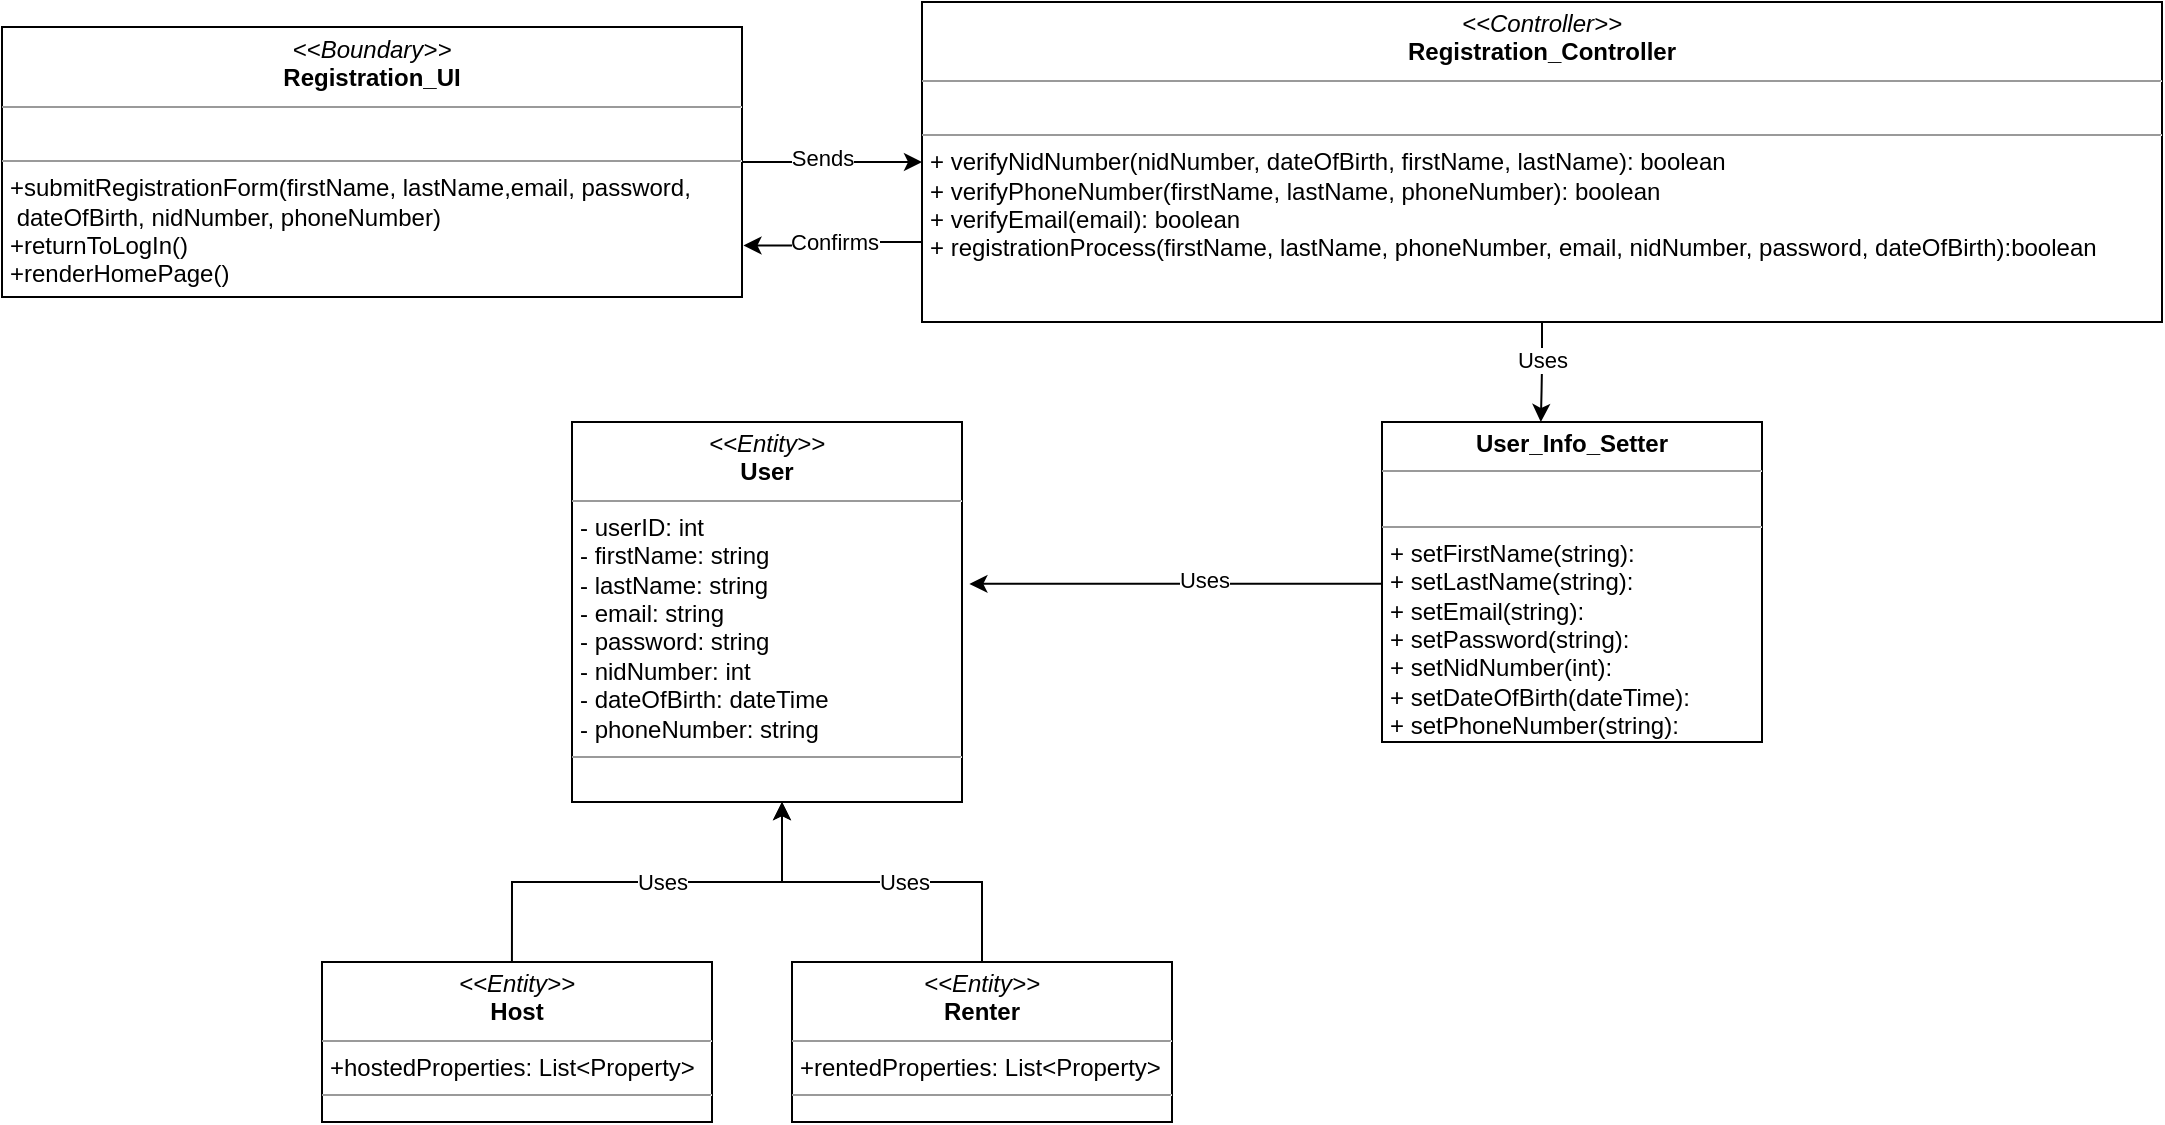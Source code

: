 <mxfile version="16.4.3" type="device" pages="9"><diagram id="LDCOpSN0jfwTLWDqMtWV" name="Registration"><mxGraphModel dx="2272" dy="796" grid="1" gridSize="10" guides="1" tooltips="1" connect="1" arrows="1" fold="1" page="1" pageScale="1" pageWidth="850" pageHeight="1100" background="none" math="0" shadow="0"><root><mxCell id="h-Dbj6GSOdImki9I7pC5-0"/><mxCell id="h-Dbj6GSOdImki9I7pC5-1" parent="h-Dbj6GSOdImki9I7pC5-0"/><mxCell id="AcUIZUvdqiVJVZUHEdOR-1" style="edgeStyle=orthogonalEdgeStyle;orthogonalLoop=1;jettySize=auto;html=1;startArrow=none;startFill=0;endArrow=classic;endFill=1;" parent="h-Dbj6GSOdImki9I7pC5-1" source="pDsi88KtSm0-wgpAnXT3-0" target="pDsi88KtSm0-wgpAnXT3-1" edge="1"><mxGeometry relative="1" as="geometry"/></mxCell><mxCell id="AcUIZUvdqiVJVZUHEdOR-2" value="Sends" style="edgeLabel;html=1;align=center;verticalAlign=middle;resizable=0;points=[];" parent="AcUIZUvdqiVJVZUHEdOR-1" vertex="1" connectable="0"><mxGeometry x="-0.12" y="2" relative="1" as="geometry"><mxPoint as="offset"/></mxGeometry></mxCell><mxCell id="pDsi88KtSm0-wgpAnXT3-0" value="&lt;p style=&quot;margin: 0px ; margin-top: 4px ; text-align: center&quot;&gt;&lt;i&gt;&amp;lt;&amp;lt;Boundary&amp;gt;&amp;gt;&lt;/i&gt;&lt;br&gt;&lt;b&gt;Registration_UI&lt;/b&gt;&lt;/p&gt;&lt;hr size=&quot;1&quot;&gt;&lt;p style=&quot;margin: 0px ; margin-left: 4px&quot;&gt;&lt;br&gt;&lt;/p&gt;&lt;hr size=&quot;1&quot;&gt;&lt;p style=&quot;margin: 0px ; margin-left: 4px&quot;&gt;+submitRegistrationForm(firstName, lastName,email, password,&lt;/p&gt;&lt;p style=&quot;margin: 0px ; margin-left: 4px&quot;&gt;&amp;nbsp;dateOfBirth, nidNumber, phoneNumber)&lt;/p&gt;&lt;p style=&quot;margin: 0px ; margin-left: 4px&quot;&gt;+returnToLogIn()&lt;/p&gt;&lt;p style=&quot;margin: 0px ; margin-left: 4px&quot;&gt;+renderHomePage()&lt;/p&gt;&lt;p style=&quot;margin: 0px ; margin-left: 4px&quot;&gt;&lt;br&gt;&lt;/p&gt;&lt;p style=&quot;margin: 0px ; margin-left: 4px&quot;&gt;&lt;br&gt;&lt;/p&gt;" style="verticalAlign=top;align=left;overflow=fill;fontSize=12;fontFamily=Helvetica;html=1;" parent="h-Dbj6GSOdImki9I7pC5-1" vertex="1"><mxGeometry x="-20" y="442.5" width="370" height="135" as="geometry"/></mxCell><mxCell id="XVVlqPA3KIddgAACmyGr-4" style="edgeStyle=orthogonalEdgeStyle;orthogonalLoop=1;jettySize=auto;html=1;entryX=0.418;entryY=0;entryDx=0;entryDy=0;entryPerimeter=0;" parent="h-Dbj6GSOdImki9I7pC5-1" source="pDsi88KtSm0-wgpAnXT3-1" target="XVVlqPA3KIddgAACmyGr-0" edge="1"><mxGeometry relative="1" as="geometry"/></mxCell><mxCell id="XVVlqPA3KIddgAACmyGr-5" value="Uses" style="edgeLabel;html=1;align=center;verticalAlign=middle;resizable=0;points=[];" parent="XVVlqPA3KIddgAACmyGr-4" vertex="1" connectable="0"><mxGeometry x="-0.275" relative="1" as="geometry"><mxPoint as="offset"/></mxGeometry></mxCell><mxCell id="4ruW9yRecMSstj1zICxg-2" style="edgeStyle=orthogonalEdgeStyle;orthogonalLoop=1;jettySize=auto;html=1;exitX=0;exitY=0.75;exitDx=0;exitDy=0;entryX=1.002;entryY=0.809;entryDx=0;entryDy=0;entryPerimeter=0;" edge="1" parent="h-Dbj6GSOdImki9I7pC5-1" source="pDsi88KtSm0-wgpAnXT3-1" target="pDsi88KtSm0-wgpAnXT3-0"><mxGeometry relative="1" as="geometry"/></mxCell><mxCell id="4ruW9yRecMSstj1zICxg-3" value="Confirms" style="edgeLabel;html=1;align=center;verticalAlign=middle;resizable=0;points=[];" vertex="1" connectable="0" parent="4ruW9yRecMSstj1zICxg-2"><mxGeometry x="-0.176" y="1" relative="1" as="geometry"><mxPoint x="-7" y="-1" as="offset"/></mxGeometry></mxCell><mxCell id="pDsi88KtSm0-wgpAnXT3-1" value="&lt;p style=&quot;margin: 0px ; margin-top: 4px ; text-align: center&quot;&gt;&lt;i&gt;&amp;lt;&amp;lt;Controller&amp;gt;&amp;gt;&lt;/i&gt;&lt;br&gt;&lt;b&gt;Registration_Controller&lt;/b&gt;&lt;/p&gt;&lt;hr size=&quot;1&quot;&gt;&lt;p style=&quot;margin: 0px ; margin-left: 4px&quot;&gt;&lt;br&gt;&lt;/p&gt;&lt;hr size=&quot;1&quot;&gt;&lt;p style=&quot;margin: 0px ; margin-left: 4px&quot;&gt;+ verifyNidNumber(nidNumber, dateOfBirth, firstName, lastName): boolean&lt;br&gt;&lt;/p&gt;&lt;p style=&quot;margin: 0px ; margin-left: 4px&quot;&gt;+ verifyPhoneNumber(firstName, lastName, phoneNumber): boolean&lt;/p&gt;&lt;p style=&quot;margin: 0px ; margin-left: 4px&quot;&gt;+ verifyEmail(email): boolean&lt;/p&gt;&lt;p style=&quot;margin: 0px ; margin-left: 4px&quot;&gt;+ registrationProcess(firstName, lastName, phoneNumber, email, nidNumber, p&lt;span&gt;assword, dateOfBirth&lt;/span&gt;&lt;span&gt;):boolean&lt;/span&gt;&lt;/p&gt;&lt;p style=&quot;margin: 0px ; margin-left: 4px&quot;&gt;&lt;br&gt;&lt;/p&gt;" style="verticalAlign=top;align=left;overflow=fill;fontSize=12;fontFamily=Helvetica;html=1;" parent="h-Dbj6GSOdImki9I7pC5-1" vertex="1"><mxGeometry x="440" y="430" width="620" height="160" as="geometry"/></mxCell><mxCell id="X8lnFYb7JlkGHahmB0Hi-0" style="edgeStyle=orthogonalEdgeStyle;orthogonalLoop=1;jettySize=auto;html=1;entryX=0.487;entryY=-0.004;entryDx=0;entryDy=0;entryPerimeter=0;startArrow=classic;startFill=1;endArrow=none;endFill=0;rounded=0;" parent="h-Dbj6GSOdImki9I7pC5-1" source="pDsi88KtSm0-wgpAnXT3-4" target="AcUIZUvdqiVJVZUHEdOR-3" edge="1"><mxGeometry relative="1" as="geometry"><Array as="points"><mxPoint x="370" y="870"/><mxPoint x="235" y="870"/></Array></mxGeometry></mxCell><mxCell id="4ruW9yRecMSstj1zICxg-0" value="Uses" style="edgeLabel;html=1;align=center;verticalAlign=middle;resizable=0;points=[];" vertex="1" connectable="0" parent="X8lnFYb7JlkGHahmB0Hi-0"><mxGeometry x="-0.069" relative="1" as="geometry"><mxPoint as="offset"/></mxGeometry></mxCell><mxCell id="X8lnFYb7JlkGHahmB0Hi-1" style="edgeStyle=orthogonalEdgeStyle;orthogonalLoop=1;jettySize=auto;html=1;entryX=0.5;entryY=0;entryDx=0;entryDy=0;startArrow=classic;startFill=1;endArrow=none;endFill=0;rounded=0;" parent="h-Dbj6GSOdImki9I7pC5-1" source="pDsi88KtSm0-wgpAnXT3-4" target="AcUIZUvdqiVJVZUHEdOR-4" edge="1"><mxGeometry relative="1" as="geometry"><Array as="points"><mxPoint x="370" y="870"/><mxPoint x="470" y="870"/></Array></mxGeometry></mxCell><mxCell id="4ruW9yRecMSstj1zICxg-1" value="Uses" style="edgeLabel;html=1;align=center;verticalAlign=middle;resizable=0;points=[];" vertex="1" connectable="0" parent="X8lnFYb7JlkGHahmB0Hi-1"><mxGeometry x="0.124" relative="1" as="geometry"><mxPoint as="offset"/></mxGeometry></mxCell><mxCell id="pDsi88KtSm0-wgpAnXT3-4" value="&lt;p style=&quot;margin: 0px ; margin-top: 4px ; text-align: center&quot;&gt;&lt;i&gt;&amp;lt;&amp;lt;Entity&amp;gt;&amp;gt;&lt;/i&gt;&lt;br&gt;&lt;b&gt;User&lt;/b&gt;&lt;/p&gt;&lt;hr size=&quot;1&quot;&gt;&lt;p style=&quot;margin: 0px 0px 0px 4px&quot;&gt;- userID: int&lt;/p&gt;&lt;p style=&quot;margin: 0px 0px 0px 4px&quot;&gt;- firstName: string&lt;br&gt;- lastName: string&lt;/p&gt;&lt;p style=&quot;margin: 0px 0px 0px 4px&quot;&gt;- email: string&lt;/p&gt;&lt;p style=&quot;margin: 0px 0px 0px 4px&quot;&gt;- password: string&lt;/p&gt;&lt;p style=&quot;margin: 0px 0px 0px 4px&quot;&gt;- nidNumber: int&lt;/p&gt;&lt;p style=&quot;margin: 0px 0px 0px 4px&quot;&gt;- dateOfBirth: dateTime&lt;/p&gt;&lt;p style=&quot;margin: 0px 0px 0px 4px&quot;&gt;- phoneNumber: string&lt;/p&gt;&lt;hr size=&quot;1&quot;&gt;&lt;p style=&quot;margin: 0px ; margin-left: 4px&quot;&gt;&lt;br&gt;&lt;/p&gt;" style="verticalAlign=top;align=left;overflow=fill;fontSize=12;fontFamily=Helvetica;html=1;" parent="h-Dbj6GSOdImki9I7pC5-1" vertex="1"><mxGeometry x="265" y="640" width="195" height="190" as="geometry"/></mxCell><mxCell id="Rs_clPOlbdmzm76CfMW7-1" style="edgeStyle=orthogonalEdgeStyle;rounded=0;orthogonalLoop=1;jettySize=auto;html=1;entryX=1.019;entryY=0.426;entryDx=0;entryDy=0;entryPerimeter=0;startArrow=none;startFill=0;endArrow=classic;endFill=1;" edge="1" parent="h-Dbj6GSOdImki9I7pC5-1" source="XVVlqPA3KIddgAACmyGr-0" target="pDsi88KtSm0-wgpAnXT3-4"><mxGeometry relative="1" as="geometry"><Array as="points"><mxPoint x="565" y="720"/></Array></mxGeometry></mxCell><mxCell id="Rs_clPOlbdmzm76CfMW7-2" value="Uses" style="edgeLabel;html=1;align=center;verticalAlign=middle;resizable=0;points=[];" vertex="1" connectable="0" parent="Rs_clPOlbdmzm76CfMW7-1"><mxGeometry x="-0.13" y="-2" relative="1" as="geometry"><mxPoint as="offset"/></mxGeometry></mxCell><mxCell id="XVVlqPA3KIddgAACmyGr-0" value="&lt;p style=&quot;margin: 0px ; margin-top: 4px ; text-align: center&quot;&gt;&lt;b&gt;User_Info_Setter&lt;/b&gt;&lt;/p&gt;&lt;hr size=&quot;1&quot;&gt;&lt;p style=&quot;margin: 0px ; margin-left: 4px&quot;&gt;&lt;br&gt;&lt;/p&gt;&lt;hr size=&quot;1&quot;&gt;&lt;p style=&quot;margin: 0px ; margin-left: 4px&quot;&gt;+ setFirstName(string):&amp;nbsp;&lt;/p&gt;&lt;p style=&quot;margin: 0px ; margin-left: 4px&quot;&gt;+ setLastName(string):&amp;nbsp;&lt;/p&gt;&lt;p style=&quot;margin: 0px ; margin-left: 4px&quot;&gt;+ setEmail(string):&amp;nbsp;&lt;/p&gt;&lt;p style=&quot;margin: 0px ; margin-left: 4px&quot;&gt;+ setPassword(string):&amp;nbsp;&lt;/p&gt;&lt;p style=&quot;margin: 0px ; margin-left: 4px&quot;&gt;+ setNidNumber(int):&amp;nbsp;&lt;/p&gt;&lt;p style=&quot;margin: 0px ; margin-left: 4px&quot;&gt;+ setDateOfBirth(dateTime):&amp;nbsp;&lt;/p&gt;&lt;p style=&quot;margin: 0px ; margin-left: 4px&quot;&gt;+ setPhoneNumber(string):&amp;nbsp;&lt;/p&gt;&lt;p style=&quot;margin: 0px ; margin-left: 4px&quot;&gt;&lt;br&gt;&lt;/p&gt;" style="verticalAlign=top;align=left;overflow=fill;fontSize=12;fontFamily=Helvetica;html=1;" parent="h-Dbj6GSOdImki9I7pC5-1" vertex="1"><mxGeometry x="670" y="640" width="190" height="160" as="geometry"/></mxCell><mxCell id="AcUIZUvdqiVJVZUHEdOR-3" value="&lt;p style=&quot;margin: 0px ; margin-top: 4px ; text-align: center&quot;&gt;&lt;i&gt;&amp;lt;&amp;lt;Entity&amp;gt;&amp;gt;&lt;/i&gt;&lt;br&gt;&lt;b&gt;Host&lt;/b&gt;&lt;/p&gt;&lt;hr size=&quot;1&quot;&gt;&lt;p style=&quot;margin: 0px ; margin-left: 4px&quot;&gt;+hostedProperties: List&amp;lt;Property&amp;gt;&lt;/p&gt;&lt;hr size=&quot;1&quot;&gt;&lt;p style=&quot;margin: 0px ; margin-left: 4px&quot;&gt;&lt;br&gt;&lt;/p&gt;" style="verticalAlign=top;align=left;overflow=fill;fontSize=12;fontFamily=Helvetica;html=1;" parent="h-Dbj6GSOdImki9I7pC5-1" vertex="1"><mxGeometry x="140" y="910" width="195" height="80" as="geometry"/></mxCell><mxCell id="AcUIZUvdqiVJVZUHEdOR-4" value="&lt;p style=&quot;margin: 0px ; margin-top: 4px ; text-align: center&quot;&gt;&lt;i&gt;&amp;lt;&amp;lt;Entity&amp;gt;&amp;gt;&lt;/i&gt;&lt;br&gt;&lt;b&gt;Renter&lt;/b&gt;&lt;/p&gt;&lt;hr size=&quot;1&quot;&gt;&lt;p style=&quot;margin: 0px ; margin-left: 4px&quot;&gt;+rentedProperties: List&amp;lt;Property&amp;gt;&lt;/p&gt;&lt;hr size=&quot;1&quot;&gt;&lt;p style=&quot;margin: 0px ; margin-left: 4px&quot;&gt;&lt;br&gt;&lt;/p&gt;" style="verticalAlign=top;align=left;overflow=fill;fontSize=12;fontFamily=Helvetica;html=1;" parent="h-Dbj6GSOdImki9I7pC5-1" vertex="1"><mxGeometry x="375" y="910" width="190" height="80" as="geometry"/></mxCell></root></mxGraphModel></diagram><diagram id="QPP3eyBj4pVAO2JSA3RG" name="LogIn"><mxGraphModel dx="565" dy="316" grid="1" gridSize="10" guides="1" tooltips="1" connect="1" arrows="1" fold="1" page="1" pageScale="1" pageWidth="850" pageHeight="1100" math="0" shadow="0"><root><mxCell id="PnBtd8zg328X1gCmmitN-0"/><mxCell id="PnBtd8zg328X1gCmmitN-1" parent="PnBtd8zg328X1gCmmitN-0"/><mxCell id="F0ik-xJyez2jwEDeTvdO-0" style="edgeStyle=orthogonalEdgeStyle;rounded=0;orthogonalLoop=1;jettySize=auto;html=1;entryX=0.001;entryY=0.552;entryDx=0;entryDy=0;entryPerimeter=0;" edge="1" parent="PnBtd8zg328X1gCmmitN-1" source="PnBtd8zg328X1gCmmitN-2" target="kNK4oemWjh14UADTIMhM-0"><mxGeometry relative="1" as="geometry"/></mxCell><mxCell id="F0ik-xJyez2jwEDeTvdO-1" value="Sends" style="edgeLabel;html=1;align=center;verticalAlign=middle;resizable=0;points=[];" vertex="1" connectable="0" parent="F0ik-xJyez2jwEDeTvdO-0"><mxGeometry x="-0.349" y="1" relative="1" as="geometry"><mxPoint as="offset"/></mxGeometry></mxCell><mxCell id="PnBtd8zg328X1gCmmitN-2" value="&lt;p style=&quot;margin: 0px ; margin-top: 4px ; text-align: center&quot;&gt;&lt;i&gt;&amp;lt;&amp;lt;Boundary&amp;gt;&amp;gt;&lt;/i&gt;&lt;br&gt;&lt;b&gt;LogInUI&lt;/b&gt;&lt;/p&gt;&lt;hr size=&quot;1&quot;&gt;&lt;p style=&quot;margin: 0px ; margin-left: 4px&quot;&gt;&lt;br&gt;&lt;/p&gt;&lt;hr size=&quot;1&quot;&gt;&lt;p style=&quot;margin: 0px ; margin-left: 4px&quot;&gt;+submitLoginForm(email, password)&lt;/p&gt;&lt;p style=&quot;margin: 0px ; margin-left: 4px&quot;&gt;+returnToSignUp()&lt;/p&gt;" style="verticalAlign=top;align=left;overflow=fill;fontSize=12;fontFamily=Helvetica;html=1;" parent="PnBtd8zg328X1gCmmitN-1" vertex="1"><mxGeometry x="60" y="490" width="210" height="110" as="geometry"/></mxCell><mxCell id="kPcD24Dp__fxruxmaYxB-0" style="edgeStyle=orthogonalEdgeStyle;rounded=0;orthogonalLoop=1;jettySize=auto;html=1;entryX=0.553;entryY=0;entryDx=0;entryDy=0;entryPerimeter=0;" parent="PnBtd8zg328X1gCmmitN-1" source="kNK4oemWjh14UADTIMhM-0" target="GQ5FG6GJkZ7HN5TshELP-7" edge="1"><mxGeometry relative="1" as="geometry"/></mxCell><mxCell id="kPcD24Dp__fxruxmaYxB-1" value="Uses" style="edgeLabel;html=1;align=center;verticalAlign=middle;resizable=0;points=[];" parent="kPcD24Dp__fxruxmaYxB-0" vertex="1" connectable="0"><mxGeometry x="-0.108" relative="1" as="geometry"><mxPoint as="offset"/></mxGeometry></mxCell><mxCell id="E1j6--Cv8DiPQmJzu4SC-1" style="edgeStyle=orthogonalEdgeStyle;rounded=0;orthogonalLoop=1;jettySize=auto;html=1;exitX=0;exitY=0.75;exitDx=0;exitDy=0;entryX=1;entryY=0.681;entryDx=0;entryDy=0;entryPerimeter=0;" edge="1" parent="PnBtd8zg328X1gCmmitN-1" source="kNK4oemWjh14UADTIMhM-0" target="PnBtd8zg328X1gCmmitN-2"><mxGeometry relative="1" as="geometry"/></mxCell><mxCell id="E1j6--Cv8DiPQmJzu4SC-2" value="Confirms" style="edgeLabel;html=1;align=center;verticalAlign=middle;resizable=0;points=[];" vertex="1" connectable="0" parent="E1j6--Cv8DiPQmJzu4SC-1"><mxGeometry x="0.137" relative="1" as="geometry"><mxPoint as="offset"/></mxGeometry></mxCell><mxCell id="kNK4oemWjh14UADTIMhM-0" value="&lt;p style=&quot;margin: 0px ; margin-top: 4px ; text-align: center&quot;&gt;&lt;i&gt;&amp;lt;&amp;lt;Controller&amp;gt;&amp;gt;&lt;/i&gt;&lt;br&gt;&lt;b&gt;LogIn_Controller&lt;/b&gt;&lt;/p&gt;&lt;hr size=&quot;1&quot;&gt;&lt;p style=&quot;margin: 0px ; margin-left: 4px&quot;&gt;&lt;br&gt;&lt;/p&gt;&lt;hr size=&quot;1&quot;&gt;&lt;p style=&quot;margin: 0px ; margin-left: 4px&quot;&gt;+logInProcess(email, password): boolean&lt;/p&gt;" style="verticalAlign=top;align=left;overflow=fill;fontSize=12;fontFamily=Helvetica;html=1;" parent="PnBtd8zg328X1gCmmitN-1" vertex="1"><mxGeometry x="370" y="490" width="290" height="100" as="geometry"/></mxCell><mxCell id="GQ5FG6GJkZ7HN5TshELP-4" value="&lt;p style=&quot;margin: 0px ; margin-top: 4px ; text-align: center&quot;&gt;&lt;i&gt;&amp;lt;&amp;lt;Entity&amp;gt;&amp;gt;&lt;/i&gt;&lt;br&gt;&lt;b&gt;User&lt;/b&gt;&lt;/p&gt;&lt;hr size=&quot;1&quot;&gt;&lt;p style=&quot;margin: 0px 0px 0px 4px&quot;&gt;- firstName: string&lt;br&gt;- lastName: string&lt;/p&gt;&lt;p style=&quot;margin: 0px 0px 0px 4px&quot;&gt;- email: string&lt;/p&gt;&lt;p style=&quot;margin: 0px 0px 0px 4px&quot;&gt;- password: string&lt;/p&gt;&lt;p style=&quot;margin: 0px 0px 0px 4px&quot;&gt;- nidNumber: int&lt;/p&gt;&lt;p style=&quot;margin: 0px 0px 0px 4px&quot;&gt;- dateOfBirth: dateTime&lt;/p&gt;&lt;p style=&quot;margin: 0px 0px 0px 4px&quot;&gt;- phoneNumber: string&lt;/p&gt;&lt;hr size=&quot;1&quot;&gt;&lt;p style=&quot;margin: 0px ; margin-left: 4px&quot;&gt;&lt;br&gt;&lt;/p&gt;" style="verticalAlign=top;align=left;overflow=fill;fontSize=12;fontFamily=Helvetica;html=1;" parent="PnBtd8zg328X1gCmmitN-1" vertex="1"><mxGeometry x="80" y="705" width="190" height="170" as="geometry"/></mxCell><mxCell id="GQ5FG6GJkZ7HN5TshELP-5" style="edgeStyle=orthogonalEdgeStyle;rounded=0;orthogonalLoop=1;jettySize=auto;html=1;entryX=1;entryY=0.471;entryDx=0;entryDy=0;entryPerimeter=0;" parent="PnBtd8zg328X1gCmmitN-1" source="GQ5FG6GJkZ7HN5TshELP-7" target="GQ5FG6GJkZ7HN5TshELP-4" edge="1"><mxGeometry relative="1" as="geometry"/></mxCell><mxCell id="GQ5FG6GJkZ7HN5TshELP-6" value="Uses" style="edgeLabel;html=1;align=center;verticalAlign=middle;resizable=0;points=[];" parent="GQ5FG6GJkZ7HN5TshELP-5" vertex="1" connectable="0"><mxGeometry x="-0.067" y="1" relative="1" as="geometry"><mxPoint as="offset"/></mxGeometry></mxCell><mxCell id="GQ5FG6GJkZ7HN5TshELP-7" value="&lt;p style=&quot;margin: 0px ; margin-top: 4px ; text-align: center&quot;&gt;&lt;b&gt;User_Info_Getter&lt;/b&gt;&lt;/p&gt;&lt;hr size=&quot;1&quot;&gt;&lt;p style=&quot;margin: 0px ; margin-left: 4px&quot;&gt;&lt;br&gt;&lt;/p&gt;&lt;hr size=&quot;1&quot;&gt;&lt;p style=&quot;margin: 0px ; margin-left: 4px&quot;&gt;&lt;span&gt;+ getEmail(): string&lt;/span&gt;&lt;br&gt;&lt;/p&gt;&lt;p style=&quot;margin: 0px ; margin-left: 4px&quot;&gt;+ getPassword(): string&lt;/p&gt;" style="verticalAlign=top;align=left;overflow=fill;fontSize=12;fontFamily=Helvetica;html=1;" parent="PnBtd8zg328X1gCmmitN-1" vertex="1"><mxGeometry x="400" y="705" width="200" height="160" as="geometry"/></mxCell></root></mxGraphModel></diagram><diagram id="Fyt6UuHiFEAmVrVdWTsy" name="Host"><mxGraphModel dx="2525" dy="462" grid="1" gridSize="10" guides="1" tooltips="1" connect="1" arrows="1" fold="1" page="1" pageScale="1" pageWidth="850" pageHeight="1100" math="0" shadow="0"><root><mxCell id="goYaYoyvT_Ly6rvmgMp8-0"/><mxCell id="goYaYoyvT_Ly6rvmgMp8-1" parent="goYaYoyvT_Ly6rvmgMp8-0"/><mxCell id="_4KPgByeG5Z8n7pF7mAm-22" style="edgeStyle=orthogonalEdgeStyle;rounded=0;orthogonalLoop=1;jettySize=auto;html=1;exitX=0.5;exitY=1;exitDx=0;exitDy=0;entryX=0.5;entryY=0;entryDx=0;entryDy=0;endArrow=none;endFill=0;" parent="goYaYoyvT_Ly6rvmgMp8-1" source="goYaYoyvT_Ly6rvmgMp8-2" target="_4KPgByeG5Z8n7pF7mAm-6" edge="1"><mxGeometry relative="1" as="geometry"/></mxCell><mxCell id="PVcjWVFUMN4GC9AWi6Vm-0" value="Extends" style="edgeLabel;html=1;align=center;verticalAlign=middle;resizable=0;points=[];" parent="_4KPgByeG5Z8n7pF7mAm-22" vertex="1" connectable="0"><mxGeometry x="-0.124" y="-1" relative="1" as="geometry"><mxPoint as="offset"/></mxGeometry></mxCell><mxCell id="_4KPgByeG5Z8n7pF7mAm-23" style="edgeStyle=orthogonalEdgeStyle;rounded=0;orthogonalLoop=1;jettySize=auto;html=1;exitX=0.5;exitY=1;exitDx=0;exitDy=0;entryX=0.5;entryY=0;entryDx=0;entryDy=0;endArrow=none;endFill=0;" parent="goYaYoyvT_Ly6rvmgMp8-1" source="goYaYoyvT_Ly6rvmgMp8-2" target="_4KPgByeG5Z8n7pF7mAm-7" edge="1"><mxGeometry relative="1" as="geometry"/></mxCell><mxCell id="_4KPgByeG5Z8n7pF7mAm-24" style="edgeStyle=orthogonalEdgeStyle;rounded=0;orthogonalLoop=1;jettySize=auto;html=1;exitX=0.5;exitY=1;exitDx=0;exitDy=0;startArrow=classic;startFill=1;endArrow=none;endFill=0;" parent="goYaYoyvT_Ly6rvmgMp8-1" source="goYaYoyvT_Ly6rvmgMp8-2" target="_4KPgByeG5Z8n7pF7mAm-8" edge="1"><mxGeometry relative="1" as="geometry"/></mxCell><mxCell id="fjK15zkH2mBnwQ5UthGD-0" style="edgeStyle=orthogonalEdgeStyle;rounded=0;orthogonalLoop=1;jettySize=auto;html=1;entryX=0;entryY=0.5;entryDx=0;entryDy=0;startArrow=none;startFill=0;endArrow=none;endFill=0;" edge="1" parent="goYaYoyvT_Ly6rvmgMp8-1" source="goYaYoyvT_Ly6rvmgMp8-2" target="lAQxTcQze7o2Ei6FK8FK-0"><mxGeometry relative="1" as="geometry"/></mxCell><mxCell id="goYaYoyvT_Ly6rvmgMp8-2" value="&lt;p style=&quot;margin: 0px ; margin-top: 4px ; text-align: center&quot;&gt;&lt;i&gt;&amp;lt;&amp;lt;Entity&amp;gt;&amp;gt;&lt;/i&gt;&lt;br&gt;&lt;b&gt;Property&lt;/b&gt;&lt;/p&gt;&lt;hr size=&quot;1&quot;&gt;&lt;p style=&quot;margin: 0px ; margin-left: 4px&quot;&gt;-propertyId: int&lt;/p&gt;&lt;p style=&quot;margin: 0px ; margin-left: 4px&quot;&gt;-hostId: int&lt;/p&gt;&lt;p style=&quot;margin: 0px ; margin-left: 4px&quot;&gt;-address: string&lt;/p&gt;&lt;p style=&quot;margin: 0px ; margin-left: 4px&quot;&gt;-daysAvilable: dateTime&lt;/p&gt;&lt;p style=&quot;margin: 0px ; margin-left: 4px&quot;&gt;-occupied: boolean&lt;/p&gt;&lt;p style=&quot;margin: 0px ; margin-left: 4px&quot;&gt;-description: string&lt;/p&gt;&lt;p style=&quot;margin: 0px ; margin-left: 4px&quot;&gt;-pictureURL: string&lt;/p&gt;&lt;p style=&quot;margin: 0px ; margin-left: 4px&quot;&gt;-spaceSize: int&lt;/p&gt;&lt;hr size=&quot;1&quot;&gt;&lt;p style=&quot;margin: 0px ; margin-left: 4px&quot;&gt;&lt;br&gt;&lt;/p&gt;" style="verticalAlign=top;align=left;overflow=fill;fontSize=12;fontFamily=Helvetica;html=1;" parent="goYaYoyvT_Ly6rvmgMp8-1" vertex="1"><mxGeometry x="170" y="630" width="190" height="180" as="geometry"/></mxCell><mxCell id="leKjIOba1G3EDzfrAwY--13" style="edgeStyle=orthogonalEdgeStyle;rounded=0;orthogonalLoop=1;jettySize=auto;html=1;entryX=0;entryY=0.553;entryDx=0;entryDy=0;entryPerimeter=0;startArrow=none;startFill=0;endArrow=classic;endFill=1;" parent="goYaYoyvT_Ly6rvmgMp8-1" source="_4KPgByeG5Z8n7pF7mAm-4" target="_4KPgByeG5Z8n7pF7mAm-50" edge="1"><mxGeometry relative="1" as="geometry"><Array as="points"><mxPoint x="-490" y="815"/><mxPoint x="-490" y="815"/></Array></mxGeometry></mxCell><mxCell id="leKjIOba1G3EDzfrAwY--14" value="Sends" style="edgeLabel;html=1;align=center;verticalAlign=middle;resizable=0;points=[];" parent="leKjIOba1G3EDzfrAwY--13" vertex="1" connectable="0"><mxGeometry x="-0.098" y="-1" relative="1" as="geometry"><mxPoint as="offset"/></mxGeometry></mxCell><mxCell id="_4KPgByeG5Z8n7pF7mAm-4" value="&lt;p style=&quot;margin: 0px ; margin-top: 4px ; text-align: center&quot;&gt;&lt;i&gt;&amp;lt;&amp;lt;Boundary&amp;gt;&amp;gt;&lt;/i&gt;&lt;br&gt;&lt;b&gt;PersonalRoomUI&lt;/b&gt;&lt;/p&gt;&lt;hr size=&quot;1&quot;&gt;&lt;p style=&quot;margin: 0px ; margin-left: 4px&quot;&gt;&lt;br&gt;&lt;/p&gt;&lt;hr size=&quot;1&quot;&gt;&lt;p style=&quot;margin: 0px ; margin-left: 4px&quot;&gt;+sendInformation(hostID, description, roomFacilities, rentPerDay, address, size,picutre):&lt;/p&gt;" style="verticalAlign=top;align=left;overflow=fill;fontSize=12;fontFamily=Helvetica;html=1;" parent="goYaYoyvT_Ly6rvmgMp8-1" vertex="1"><mxGeometry x="-1000" y="760" width="480" height="100" as="geometry"/></mxCell><mxCell id="_4KPgByeG5Z8n7pF7mAm-6" value="&lt;p style=&quot;margin: 0px ; margin-top: 4px ; text-align: center&quot;&gt;&lt;i&gt;&amp;lt;&amp;lt;Entity&amp;gt;&amp;gt;&lt;/i&gt;&lt;/p&gt;&lt;p style=&quot;margin: 0px ; margin-top: 4px ; text-align: center&quot;&gt;&lt;b&gt;Personal_Room&lt;/b&gt;&lt;/p&gt;&lt;hr size=&quot;1&quot;&gt;&lt;p style=&quot;margin: 0px ; margin-left: 4px&quot;&gt;&lt;span&gt;- roomFacilities:&amp;nbsp;&lt;/span&gt;&lt;br&gt;&lt;/p&gt;&lt;p style=&quot;margin: 0px ; margin-left: 4px&quot;&gt;List&amp;lt;RoomFacilities&amp;gt;&lt;/p&gt;&lt;p style=&quot;margin: 0px ; margin-left: 4px&quot;&gt;- rentPerDay: int&lt;/p&gt;&lt;hr size=&quot;1&quot;&gt;&lt;p style=&quot;margin: 0px ; margin-left: 4px&quot;&gt;&lt;br&gt;&lt;/p&gt;" style="verticalAlign=top;align=left;overflow=fill;fontSize=12;fontFamily=Helvetica;html=1;" parent="goYaYoyvT_Ly6rvmgMp8-1" vertex="1"><mxGeometry x="-30" y="1010" width="190" height="100" as="geometry"/></mxCell><mxCell id="_4KPgByeG5Z8n7pF7mAm-31" style="edgeStyle=orthogonalEdgeStyle;rounded=0;orthogonalLoop=1;jettySize=auto;html=1;entryX=0.5;entryY=0;entryDx=0;entryDy=0;startArrow=none;startFill=0;endArrow=none;endFill=0;exitX=0.5;exitY=1;exitDx=0;exitDy=0;" parent="goYaYoyvT_Ly6rvmgMp8-1" source="_4KPgByeG5Z8n7pF7mAm-7" target="_4KPgByeG5Z8n7pF7mAm-28" edge="1"><mxGeometry relative="1" as="geometry"><mxPoint x="265" y="1160" as="sourcePoint"/><Array as="points"><mxPoint x="265" y="1215"/><mxPoint x="175" y="1215"/></Array></mxGeometry></mxCell><mxCell id="_4KPgByeG5Z8n7pF7mAm-32" value="uses" style="edgeLabel;html=1;align=center;verticalAlign=middle;resizable=0;points=[];" parent="_4KPgByeG5Z8n7pF7mAm-31" vertex="1" connectable="0"><mxGeometry x="0.139" relative="1" as="geometry"><mxPoint x="15" as="offset"/></mxGeometry></mxCell><mxCell id="_4KPgByeG5Z8n7pF7mAm-7" value="&lt;p style=&quot;margin: 0px ; margin-top: 4px ; text-align: center&quot;&gt;&lt;i&gt;&amp;lt;&amp;lt;Entity&amp;gt;&amp;gt;&lt;/i&gt;&lt;b&gt;&lt;br&gt;&lt;/b&gt;&lt;/p&gt;&lt;p style=&quot;margin: 0px ; margin-top: 4px ; text-align: center&quot;&gt;&lt;b&gt;Business_Storage&lt;/b&gt;&lt;/p&gt;&lt;hr size=&quot;1&quot;&gt;&lt;p style=&quot;margin: 0px ; margin-left: 4px&quot;&gt;&lt;span&gt;- roomFacilities:&lt;/span&gt;&lt;br&gt;&lt;/p&gt;&lt;p style=&quot;margin: 0px ; margin-left: 4px&quot;&gt;List&amp;lt;StorageFacilities&amp;gt;&lt;/p&gt;&lt;p style=&quot;margin: 0px ; margin-left: 4px&quot;&gt;-rentPerDay: int&lt;/p&gt;&lt;hr size=&quot;1&quot;&gt;&lt;p style=&quot;margin: 0px ; margin-left: 4px&quot;&gt;&lt;br&gt;&lt;/p&gt;" style="verticalAlign=top;align=left;overflow=fill;fontSize=12;fontFamily=Helvetica;html=1;" parent="goYaYoyvT_Ly6rvmgMp8-1" vertex="1"><mxGeometry x="170" y="1010" width="190" height="100" as="geometry"/></mxCell><mxCell id="_4KPgByeG5Z8n7pF7mAm-35" style="edgeStyle=orthogonalEdgeStyle;rounded=0;orthogonalLoop=1;jettySize=auto;html=1;entryX=0.5;entryY=0;entryDx=0;entryDy=0;startArrow=none;startFill=0;endArrow=classic;endFill=1;" parent="goYaYoyvT_Ly6rvmgMp8-1" source="_4KPgByeG5Z8n7pF7mAm-8" target="_4KPgByeG5Z8n7pF7mAm-33" edge="1"><mxGeometry relative="1" as="geometry"/></mxCell><mxCell id="_4KPgByeG5Z8n7pF7mAm-36" value="uses" style="edgeLabel;html=1;align=center;verticalAlign=middle;resizable=0;points=[];" parent="_4KPgByeG5Z8n7pF7mAm-35" vertex="1" connectable="0"><mxGeometry x="-0.367" relative="1" as="geometry"><mxPoint as="offset"/></mxGeometry></mxCell><mxCell id="_4KPgByeG5Z8n7pF7mAm-8" value="&lt;p style=&quot;margin: 0px ; margin-top: 4px ; text-align: center&quot;&gt;&lt;i&gt;&amp;lt;&amp;lt;Entity&amp;gt;&amp;gt;&lt;/i&gt;&lt;b&gt;&lt;br&gt;&lt;/b&gt;&lt;/p&gt;&lt;p style=&quot;margin: 0px ; margin-top: 4px ; text-align: center&quot;&gt;&lt;b&gt;Climate_Controlled&lt;/b&gt;&lt;/p&gt;&lt;hr size=&quot;1&quot;&gt;&lt;p style=&quot;margin: 0px ; margin-left: 4px&quot;&gt;-mechineryFacilities:&amp;nbsp;&lt;/p&gt;&lt;p style=&quot;margin: 0px ; margin-left: 4px&quot;&gt;List&amp;lt;MachineryFacilities&amp;gt;&lt;/p&gt;&lt;p style=&quot;margin: 0px ; margin-left: 4px&quot;&gt;-rentPerDay: int&lt;/p&gt;&lt;hr size=&quot;1&quot;&gt;&lt;p style=&quot;margin: 0px ; margin-left: 4px&quot;&gt;&lt;br&gt;&lt;/p&gt;" style="verticalAlign=top;align=left;overflow=fill;fontSize=12;fontFamily=Helvetica;html=1;" parent="goYaYoyvT_Ly6rvmgMp8-1" vertex="1"><mxGeometry x="380" y="1010" width="190" height="100" as="geometry"/></mxCell><mxCell id="_4KPgByeG5Z8n7pF7mAm-38" style="edgeStyle=orthogonalEdgeStyle;rounded=0;orthogonalLoop=1;jettySize=auto;html=1;startArrow=none;startFill=0;endArrow=classic;endFill=1;" parent="goYaYoyvT_Ly6rvmgMp8-1" source="_4KPgByeG5Z8n7pF7mAm-9" target="_4KPgByeG5Z8n7pF7mAm-37" edge="1"><mxGeometry relative="1" as="geometry"/></mxCell><mxCell id="_4KPgByeG5Z8n7pF7mAm-39" value="uses" style="edgeLabel;html=1;align=center;verticalAlign=middle;resizable=0;points=[];" parent="_4KPgByeG5Z8n7pF7mAm-38" vertex="1" connectable="0"><mxGeometry x="-0.212" y="2" relative="1" as="geometry"><mxPoint as="offset"/></mxGeometry></mxCell><mxCell id="_4KPgByeG5Z8n7pF7mAm-40" style="edgeStyle=orthogonalEdgeStyle;rounded=0;orthogonalLoop=1;jettySize=auto;html=1;entryX=0.5;entryY=1;entryDx=0;entryDy=0;startArrow=none;startFill=0;endArrow=classic;endFill=1;" parent="goYaYoyvT_Ly6rvmgMp8-1" source="_4KPgByeG5Z8n7pF7mAm-9" target="goYaYoyvT_Ly6rvmgMp8-2" edge="1"><mxGeometry relative="1" as="geometry"><Array as="points"><mxPoint x="705" y="910"/><mxPoint x="265" y="910"/></Array></mxGeometry></mxCell><mxCell id="PVcjWVFUMN4GC9AWi6Vm-1" value="Extends" style="edgeLabel;html=1;align=center;verticalAlign=middle;resizable=0;points=[];" parent="_4KPgByeG5Z8n7pF7mAm-40" vertex="1" connectable="0"><mxGeometry x="0.455" y="-1" relative="1" as="geometry"><mxPoint as="offset"/></mxGeometry></mxCell><mxCell id="PVcjWVFUMN4GC9AWi6Vm-2" value="Extends" style="edgeLabel;html=1;align=center;verticalAlign=middle;resizable=0;points=[];" parent="_4KPgByeG5Z8n7pF7mAm-40" vertex="1" connectable="0"><mxGeometry x="-0.257" y="1" relative="1" as="geometry"><mxPoint as="offset"/></mxGeometry></mxCell><mxCell id="_4KPgByeG5Z8n7pF7mAm-9" value="&lt;p style=&quot;margin: 0px ; margin-top: 4px ; text-align: center&quot;&gt;&lt;i&gt;&amp;lt;&amp;lt;Entity&amp;gt;&amp;gt;&lt;/i&gt;&lt;b&gt;&lt;br&gt;&lt;/b&gt;&lt;/p&gt;&lt;p style=&quot;margin: 0px ; margin-top: 4px ; text-align: center&quot;&gt;&lt;b&gt;Vehicle_Storage&lt;/b&gt;&lt;/p&gt;&lt;hr size=&quot;1&quot;&gt;&lt;p style=&quot;margin: 0px ; margin-left: 4px&quot;&gt;- vehicleType: List&amp;lt;VehicleType&amp;gt;&lt;/p&gt;&lt;hr size=&quot;1&quot;&gt;&lt;p style=&quot;margin: 0px ; margin-left: 4px&quot;&gt;&lt;br&gt;&lt;/p&gt;" style="verticalAlign=top;align=left;overflow=fill;fontSize=12;fontFamily=Helvetica;html=1;" parent="goYaYoyvT_Ly6rvmgMp8-1" vertex="1"><mxGeometry x="610" y="1010" width="190" height="100" as="geometry"/></mxCell><mxCell id="_4KPgByeG5Z8n7pF7mAm-29" style="edgeStyle=orthogonalEdgeStyle;rounded=0;orthogonalLoop=1;jettySize=auto;html=1;entryX=0.5;entryY=1;entryDx=0;entryDy=0;startArrow=classic;startFill=1;endArrow=none;endFill=0;" parent="goYaYoyvT_Ly6rvmgMp8-1" source="_4KPgByeG5Z8n7pF7mAm-28" target="_4KPgByeG5Z8n7pF7mAm-6" edge="1"><mxGeometry relative="1" as="geometry"><Array as="points"><mxPoint x="175" y="1210"/><mxPoint x="65" y="1210"/></Array></mxGeometry></mxCell><mxCell id="_4KPgByeG5Z8n7pF7mAm-30" value="uses" style="edgeLabel;html=1;align=center;verticalAlign=middle;resizable=0;points=[];" parent="_4KPgByeG5Z8n7pF7mAm-29" vertex="1" connectable="0"><mxGeometry x="0.176" y="1" relative="1" as="geometry"><mxPoint x="20" as="offset"/></mxGeometry></mxCell><mxCell id="_4KPgByeG5Z8n7pF7mAm-28" value="&lt;p style=&quot;margin: 0px ; margin-top: 4px ; text-align: center&quot;&gt;&lt;i&gt;&amp;lt;&amp;lt;Entity&amp;gt;&amp;gt;&lt;/i&gt;&lt;br&gt;&lt;b&gt;RoomFacilities&lt;/b&gt;&lt;/p&gt;&lt;hr size=&quot;1&quot;&gt;&lt;p style=&quot;margin: 0px ; margin-left: 4px&quot;&gt;+ id: int&lt;/p&gt;&lt;p style=&quot;margin: 0px ; margin-left: 4px&quot;&gt;+ roomType: string&lt;br&gt;+ numberOfRooms: int&amp;nbsp;&lt;/p&gt;&lt;hr size=&quot;1&quot;&gt;&lt;p style=&quot;margin: 0px ; margin-left: 4px&quot;&gt;&lt;br&gt;&lt;/p&gt;" style="verticalAlign=top;align=left;overflow=fill;fontSize=12;fontFamily=Helvetica;html=1;" parent="goYaYoyvT_Ly6rvmgMp8-1" vertex="1"><mxGeometry x="80" y="1280" width="190" height="120" as="geometry"/></mxCell><mxCell id="_4KPgByeG5Z8n7pF7mAm-33" value="&lt;p style=&quot;margin: 0px ; margin-top: 4px ; text-align: center&quot;&gt;&lt;i&gt;&amp;lt;&amp;lt;Entity&amp;gt;&amp;gt;&lt;/i&gt;&lt;br&gt;&lt;b&gt;MechineryFacilities&lt;/b&gt;&lt;/p&gt;&lt;hr size=&quot;1&quot;&gt;&lt;p style=&quot;margin: 0px ; margin-left: 4px&quot;&gt;+ id: int&lt;br&gt;+ machineryType: string&lt;/p&gt;&lt;p style=&quot;margin: 0px ; margin-left: 4px&quot;&gt;+ machineryCount: int&lt;/p&gt;&lt;hr size=&quot;1&quot;&gt;&lt;p style=&quot;margin: 0px ; margin-left: 4px&quot;&gt;&lt;br&gt;&lt;/p&gt;" style="verticalAlign=top;align=left;overflow=fill;fontSize=12;fontFamily=Helvetica;html=1;" parent="goYaYoyvT_Ly6rvmgMp8-1" vertex="1"><mxGeometry x="380" y="1270" width="190" height="140" as="geometry"/></mxCell><mxCell id="_4KPgByeG5Z8n7pF7mAm-37" value="&lt;p style=&quot;margin: 0px ; margin-top: 4px ; text-align: center&quot;&gt;&lt;i&gt;&amp;lt;&amp;lt;Entity&amp;gt;&amp;gt;&lt;/i&gt;&lt;br&gt;&lt;b&gt;VehicleType&lt;/b&gt;&lt;/p&gt;&lt;hr size=&quot;1&quot;&gt;&lt;p style=&quot;margin: 0px ; margin-left: 4px&quot;&gt;+ id: int&lt;br&gt;+ type: string&lt;/p&gt;&lt;hr size=&quot;1&quot;&gt;&lt;p style=&quot;margin: 0px ; margin-left: 4px&quot;&gt;&lt;br&gt;&lt;/p&gt;" style="verticalAlign=top;align=left;overflow=fill;fontSize=12;fontFamily=Helvetica;html=1;" parent="goYaYoyvT_Ly6rvmgMp8-1" vertex="1"><mxGeometry x="610" y="1270" width="190" height="140" as="geometry"/></mxCell><mxCell id="leKjIOba1G3EDzfrAwY--15" style="edgeStyle=orthogonalEdgeStyle;rounded=0;orthogonalLoop=1;jettySize=auto;html=1;entryX=-0.004;entryY=0.522;entryDx=0;entryDy=0;entryPerimeter=0;startArrow=none;startFill=0;endArrow=classic;endFill=1;" parent="goYaYoyvT_Ly6rvmgMp8-1" source="_4KPgByeG5Z8n7pF7mAm-45" target="2tgMBAd11GcKwuM4XCWZ-4" edge="1"><mxGeometry relative="1" as="geometry"/></mxCell><mxCell id="leKjIOba1G3EDzfrAwY--16" value="Sends" style="edgeLabel;html=1;align=center;verticalAlign=middle;resizable=0;points=[];" parent="leKjIOba1G3EDzfrAwY--15" vertex="1" connectable="0"><mxGeometry x="-0.146" y="1" relative="1" as="geometry"><mxPoint as="offset"/></mxGeometry></mxCell><mxCell id="_4KPgByeG5Z8n7pF7mAm-45" value="&lt;p style=&quot;margin: 0px ; margin-top: 4px ; text-align: center&quot;&gt;&lt;i&gt;&amp;lt;&amp;lt;Boundary&amp;gt;&amp;gt;&lt;/i&gt;&lt;br&gt;&lt;b&gt;BusinessStorageUI&lt;/b&gt;&lt;/p&gt;&lt;hr size=&quot;1&quot;&gt;&lt;p style=&quot;margin: 0px ; margin-left: 4px&quot;&gt;&lt;br&gt;&lt;/p&gt;&lt;hr size=&quot;1&quot;&gt;&lt;p style=&quot;margin: 0px ; margin-left: 4px&quot;&gt;+sendInformation(hostID, description, roomFacilities, rentPerday,&amp;nbsp;&lt;span&gt;address, size, picture):&lt;/span&gt;&lt;/p&gt;" style="verticalAlign=top;align=left;overflow=fill;fontSize=12;fontFamily=Helvetica;html=1;" parent="goYaYoyvT_Ly6rvmgMp8-1" vertex="1"><mxGeometry x="-1000" y="990" width="480" height="100" as="geometry"/></mxCell><mxCell id="leKjIOba1G3EDzfrAwY--17" style="edgeStyle=orthogonalEdgeStyle;rounded=0;orthogonalLoop=1;jettySize=auto;html=1;entryX=-0.004;entryY=0.46;entryDx=0;entryDy=0;entryPerimeter=0;startArrow=none;startFill=0;endArrow=classic;endFill=1;" parent="goYaYoyvT_Ly6rvmgMp8-1" source="_4KPgByeG5Z8n7pF7mAm-46" target="leKjIOba1G3EDzfrAwY--5" edge="1"><mxGeometry relative="1" as="geometry"><Array as="points"><mxPoint x="-481" y="1257"/><mxPoint x="-481" y="1257"/></Array></mxGeometry></mxCell><mxCell id="leKjIOba1G3EDzfrAwY--18" value="Sends" style="edgeLabel;html=1;align=center;verticalAlign=middle;resizable=0;points=[];" parent="leKjIOba1G3EDzfrAwY--17" vertex="1" connectable="0"><mxGeometry x="-0.146" relative="1" as="geometry"><mxPoint as="offset"/></mxGeometry></mxCell><mxCell id="_4KPgByeG5Z8n7pF7mAm-46" value="&lt;p style=&quot;margin: 0px ; margin-top: 4px ; text-align: center&quot;&gt;&lt;i&gt;&amp;lt;&amp;lt;Boundary&amp;gt;&amp;gt;&lt;/i&gt;&lt;br&gt;&lt;b&gt;ClimateControlledUI&lt;/b&gt;&lt;/p&gt;&lt;hr size=&quot;1&quot;&gt;&lt;p style=&quot;margin: 0px ; margin-left: 4px&quot;&gt;&lt;br&gt;&lt;/p&gt;&lt;hr size=&quot;1&quot;&gt;&lt;p style=&quot;margin: 0px ; margin-left: 4px&quot;&gt;+sendInformation(hostID, description, machineryFacilities, rentPerDay, address,size, picture):&lt;/p&gt;" style="verticalAlign=top;align=left;overflow=fill;fontSize=12;fontFamily=Helvetica;html=1;" parent="goYaYoyvT_Ly6rvmgMp8-1" vertex="1"><mxGeometry x="-1000" y="1205" width="510" height="105" as="geometry"/></mxCell><mxCell id="leKjIOba1G3EDzfrAwY--23" style="edgeStyle=orthogonalEdgeStyle;rounded=0;orthogonalLoop=1;jettySize=auto;html=1;entryX=1;entryY=0.5;entryDx=0;entryDy=0;startArrow=none;startFill=0;endArrow=classic;endFill=1;" parent="goYaYoyvT_Ly6rvmgMp8-1" source="_4KPgByeG5Z8n7pF7mAm-47" target="_4KPgByeG5Z8n7pF7mAm-9" edge="1"><mxGeometry relative="1" as="geometry"/></mxCell><mxCell id="Tckh5p0lsI5wWPx_-5o3-3" value="Uses" style="edgeLabel;html=1;align=center;verticalAlign=middle;resizable=0;points=[];" vertex="1" connectable="0" parent="leKjIOba1G3EDzfrAwY--23"><mxGeometry x="-0.85" y="2" relative="1" as="geometry"><mxPoint as="offset"/></mxGeometry></mxCell><mxCell id="_4KPgByeG5Z8n7pF7mAm-47" value="&lt;p style=&quot;margin: 0px ; margin-top: 4px ; text-align: center&quot;&gt;&lt;i&gt;&amp;lt;&amp;lt;Controller&amp;gt;&amp;gt;&lt;/i&gt;&lt;br&gt;&lt;b&gt;VechicleStorageController&lt;/b&gt;&lt;/p&gt;&lt;hr size=&quot;1&quot;&gt;&lt;p style=&quot;margin: 0px ; margin-left: 4px&quot;&gt;&lt;br&gt;&lt;/p&gt;&lt;hr size=&quot;1&quot;&gt;&lt;p style=&quot;margin: 0px 0px 0px 4px&quot;&gt;+addHostID(int):&lt;br&gt;&lt;/p&gt;&lt;p style=&quot;margin: 0px 0px 0px 4px&quot;&gt;+addDescription(string):&lt;/p&gt;&lt;p style=&quot;margin: 0px 0px 0px 4px&quot;&gt;+addPictureURL(string):&lt;/p&gt;&lt;p style=&quot;margin: 0px 0px 0px 4px&quot;&gt;+addRentPerDay(string):&lt;/p&gt;&lt;p style=&quot;margin: 0px 0px 0px 4px&quot;&gt;+addVehicleTypes(List&amp;lt;VehicleType&amp;gt;):&lt;/p&gt;&lt;p style=&quot;margin: 0px 0px 0px 4px&quot;&gt;&lt;span&gt;+addSpaceSize(int):&lt;/span&gt;&lt;/p&gt;&lt;p style=&quot;margin: 0px 0px 0px 4px&quot;&gt;&lt;span&gt;+addAddress(string):&lt;/span&gt;&lt;br&gt;&lt;/p&gt;" style="verticalAlign=top;align=left;overflow=fill;fontSize=12;fontFamily=Helvetica;html=1;" parent="goYaYoyvT_Ly6rvmgMp8-1" vertex="1"><mxGeometry x="-440" y="1455" width="300" height="175" as="geometry"/></mxCell><mxCell id="leKjIOba1G3EDzfrAwY--2" style="edgeStyle=orthogonalEdgeStyle;rounded=0;orthogonalLoop=1;jettySize=auto;html=1;entryX=0;entryY=0.5;entryDx=0;entryDy=0;startArrow=none;startFill=0;endArrow=classic;endFill=1;" parent="goYaYoyvT_Ly6rvmgMp8-1" source="_4KPgByeG5Z8n7pF7mAm-50" target="_4KPgByeG5Z8n7pF7mAm-6" edge="1"><mxGeometry relative="1" as="geometry"/></mxCell><mxCell id="Tckh5p0lsI5wWPx_-5o3-0" value="Uses" style="edgeLabel;html=1;align=center;verticalAlign=middle;resizable=0;points=[];" vertex="1" connectable="0" parent="leKjIOba1G3EDzfrAwY--2"><mxGeometry x="-0.063" y="-2" relative="1" as="geometry"><mxPoint as="offset"/></mxGeometry></mxCell><mxCell id="_4KPgByeG5Z8n7pF7mAm-50" value="&lt;p style=&quot;margin: 0px ; margin-top: 4px ; text-align: center&quot;&gt;&lt;i&gt;&amp;lt;&amp;lt;Controller Class&amp;gt;&amp;gt;&lt;/i&gt;&lt;br&gt;&lt;b&gt;RoomController&lt;/b&gt;&lt;/p&gt;&lt;hr size=&quot;1&quot;&gt;&lt;p style=&quot;margin: 0px ; margin-left: 4px&quot;&gt;&lt;br&gt;&lt;/p&gt;&lt;hr size=&quot;1&quot;&gt;&lt;p style=&quot;margin: 0px ; margin-left: 4px&quot;&gt;&lt;span&gt;+addHostID(int):&lt;/span&gt;&lt;br&gt;&lt;/p&gt;&lt;p style=&quot;margin: 0px 0px 0px 4px&quot;&gt;+addDescription(string):&lt;/p&gt;&lt;p style=&quot;margin: 0px 0px 0px 4px&quot;&gt;+addPictureURL(string):&lt;/p&gt;&lt;p style=&quot;margin: 0px 0px 0px 4px&quot;&gt;+addRentPerDay(string):&lt;/p&gt;&lt;p style=&quot;margin: 0px 0px 0px 4px&quot;&gt;+addRoomFacilities(List&amp;lt;RoomFacilities&amp;gt;):&lt;/p&gt;&lt;p style=&quot;margin: 0px 0px 0px 4px&quot;&gt;+addAddress(string):&lt;/p&gt;&lt;p style=&quot;margin: 0px 0px 0px 4px&quot;&gt;+addSpaceSize(int):&lt;/p&gt;" style="verticalAlign=top;align=left;overflow=fill;fontSize=12;fontFamily=Helvetica;html=1;" parent="goYaYoyvT_Ly6rvmgMp8-1" vertex="1"><mxGeometry x="-440" y="710" width="255" height="190" as="geometry"/></mxCell><mxCell id="leKjIOba1G3EDzfrAwY--21" style="edgeStyle=orthogonalEdgeStyle;rounded=0;orthogonalLoop=1;jettySize=auto;html=1;entryX=0.75;entryY=1;entryDx=0;entryDy=0;startArrow=none;startFill=0;endArrow=classic;endFill=1;" parent="goYaYoyvT_Ly6rvmgMp8-1" source="2tgMBAd11GcKwuM4XCWZ-4" target="_4KPgByeG5Z8n7pF7mAm-7" edge="1"><mxGeometry relative="1" as="geometry"><Array as="points"><mxPoint x="-120" y="1035"/><mxPoint x="-120" y="1170"/><mxPoint x="313" y="1170"/></Array></mxGeometry></mxCell><mxCell id="Tckh5p0lsI5wWPx_-5o3-1" value="Uses" style="edgeLabel;html=1;align=center;verticalAlign=middle;resizable=0;points=[];" vertex="1" connectable="0" parent="leKjIOba1G3EDzfrAwY--21"><mxGeometry x="-0.194" y="-1" relative="1" as="geometry"><mxPoint as="offset"/></mxGeometry></mxCell><mxCell id="2tgMBAd11GcKwuM4XCWZ-4" value="&lt;p style=&quot;margin: 0px ; margin-top: 4px ; text-align: center&quot;&gt;&lt;i&gt;&amp;lt;&amp;lt;Controller Class&amp;gt;&amp;gt;&lt;/i&gt;&lt;br&gt;&lt;b&gt;BusinessController&lt;/b&gt;&lt;/p&gt;&lt;hr size=&quot;1&quot;&gt;&lt;p style=&quot;margin: 0px ; margin-left: 4px&quot;&gt;&lt;br&gt;&lt;/p&gt;&lt;hr size=&quot;1&quot;&gt;&lt;p style=&quot;margin: 0px 0px 0px 4px&quot;&gt;+addHostID(int):&lt;br&gt;&lt;/p&gt;&lt;p style=&quot;margin: 0px 0px 0px 4px&quot;&gt;+addDescription(string):&lt;/p&gt;&lt;p style=&quot;margin: 0px 0px 0px 4px&quot;&gt;+addPictureURL(string):&lt;/p&gt;&lt;p style=&quot;margin: 0px 0px 0px 4px&quot;&gt;+addRentPerDay(string):&lt;/p&gt;&lt;p style=&quot;margin: 0px 0px 0px 4px&quot;&gt;+addStorageFacilities(List&amp;lt;StorageFacilities&amp;gt;):&lt;/p&gt;&lt;p style=&quot;margin: 0px 0px 0px 4px&quot;&gt;+addSpaceSize(int):&lt;/p&gt;&lt;p style=&quot;margin: 0px 0px 0px 4px&quot;&gt;+addAddress(string):&lt;/p&gt;&lt;p style=&quot;margin: 0px 0px 0px 4px&quot;&gt;&lt;br&gt;&lt;/p&gt;&lt;p style=&quot;margin: 0px 0px 0px 4px&quot;&gt;&lt;br&gt;&lt;/p&gt;" style="verticalAlign=top;align=left;overflow=fill;fontSize=12;fontFamily=Helvetica;html=1;" parent="goYaYoyvT_Ly6rvmgMp8-1" vertex="1"><mxGeometry x="-440" y="940" width="280" height="190" as="geometry"/></mxCell><mxCell id="leKjIOba1G3EDzfrAwY--22" style="edgeStyle=orthogonalEdgeStyle;rounded=0;orthogonalLoop=1;jettySize=auto;html=1;entryX=0.313;entryY=1.019;entryDx=0;entryDy=0;entryPerimeter=0;startArrow=none;startFill=0;endArrow=classic;endFill=1;" parent="goYaYoyvT_Ly6rvmgMp8-1" source="leKjIOba1G3EDzfrAwY--5" target="_4KPgByeG5Z8n7pF7mAm-8" edge="1"><mxGeometry relative="1" as="geometry"><Array as="points"><mxPoint x="-295" y="1440"/><mxPoint x="350" y="1440"/><mxPoint x="350" y="1200"/><mxPoint x="439" y="1200"/></Array></mxGeometry></mxCell><mxCell id="Tckh5p0lsI5wWPx_-5o3-2" value="Uses" style="edgeLabel;html=1;align=center;verticalAlign=middle;resizable=0;points=[];" vertex="1" connectable="0" parent="leKjIOba1G3EDzfrAwY--22"><mxGeometry x="-0.397" y="2" relative="1" as="geometry"><mxPoint as="offset"/></mxGeometry></mxCell><mxCell id="leKjIOba1G3EDzfrAwY--5" value="&lt;p style=&quot;margin: 0px ; margin-top: 4px ; text-align: center&quot;&gt;&lt;i&gt;&amp;lt;&amp;lt;Controller Class&amp;gt;&amp;gt;&lt;/i&gt;&lt;br&gt;&lt;b&gt;ClimateControlledController&lt;/b&gt;&lt;/p&gt;&lt;hr size=&quot;1&quot;&gt;&lt;p style=&quot;margin: 0px ; margin-left: 4px&quot;&gt;&lt;br&gt;&lt;/p&gt;&lt;hr size=&quot;1&quot;&gt;&lt;p style=&quot;margin: 0px 0px 0px 4px&quot;&gt;+addHostID(int):&lt;br&gt;&lt;/p&gt;&lt;p style=&quot;margin: 0px 0px 0px 4px&quot;&gt;+addDescription(string):&lt;/p&gt;&lt;p style=&quot;margin: 0px 0px 0px 4px&quot;&gt;+addPictureURL(string):&lt;/p&gt;&lt;p style=&quot;margin: 0px 0px 0px 4px&quot;&gt;+addRentPerDay(string):&lt;/p&gt;&lt;p style=&quot;margin: 0px 0px 0px 4px&quot;&gt;+addMachineryFacilities(List&amp;lt;MachineryFacilities&amp;gt;):&lt;/p&gt;&lt;p style=&quot;margin: 0px 0px 0px 4px&quot;&gt;+addSpaceSize(int):&lt;/p&gt;&lt;p style=&quot;margin: 0px 0px 0px 4px&quot;&gt;+addAddress(string):&lt;/p&gt;&lt;p style=&quot;margin: 0px 0px 0px 4px&quot;&gt;&lt;br&gt;&lt;/p&gt;&lt;p style=&quot;margin: 0px 0px 0px 4px&quot;&gt;&lt;br&gt;&lt;/p&gt;" style="verticalAlign=top;align=left;overflow=fill;fontSize=12;fontFamily=Helvetica;html=1;" parent="goYaYoyvT_Ly6rvmgMp8-1" vertex="1"><mxGeometry x="-440" y="1170" width="290" height="190" as="geometry"/></mxCell><mxCell id="leKjIOba1G3EDzfrAwY--19" style="edgeStyle=orthogonalEdgeStyle;rounded=0;orthogonalLoop=1;jettySize=auto;html=1;entryX=0;entryY=0.5;entryDx=0;entryDy=0;startArrow=none;startFill=0;endArrow=classic;endFill=1;" parent="goYaYoyvT_Ly6rvmgMp8-1" source="leKjIOba1G3EDzfrAwY--9" target="_4KPgByeG5Z8n7pF7mAm-47" edge="1"><mxGeometry relative="1" as="geometry"/></mxCell><mxCell id="leKjIOba1G3EDzfrAwY--20" value="Sends" style="edgeLabel;html=1;align=center;verticalAlign=middle;resizable=0;points=[];" parent="leKjIOba1G3EDzfrAwY--19" vertex="1" connectable="0"><mxGeometry x="-0.287" y="1" relative="1" as="geometry"><mxPoint as="offset"/></mxGeometry></mxCell><mxCell id="leKjIOba1G3EDzfrAwY--9" value="&lt;p style=&quot;margin: 0px ; margin-top: 4px ; text-align: center&quot;&gt;&lt;i&gt;&amp;lt;&amp;lt;Boundary&amp;gt;&amp;gt;&lt;/i&gt;&lt;br&gt;&lt;b&gt;vehicleStorageUI&lt;/b&gt;&lt;/p&gt;&lt;hr size=&quot;1&quot;&gt;&lt;p style=&quot;margin: 0px ; margin-left: 4px&quot;&gt;&lt;br&gt;&lt;/p&gt;&lt;hr size=&quot;1&quot;&gt;&lt;p style=&quot;margin: 0px ; margin-left: 4px&quot;&gt;+sendInformation(hostID, description,vehicleTypes , rentPerHour, address,size, picture)&lt;/p&gt;" style="verticalAlign=top;align=left;overflow=fill;fontSize=12;fontFamily=Helvetica;html=1;" parent="goYaYoyvT_Ly6rvmgMp8-1" vertex="1"><mxGeometry x="-1000" y="1490" width="490" height="100" as="geometry"/></mxCell><mxCell id="lAQxTcQze7o2Ei6FK8FK-0" value="&lt;p style=&quot;margin: 0px ; margin-top: 4px ; text-align: center&quot;&gt;&lt;i&gt;&amp;lt;&amp;lt;Entity&amp;gt;&amp;gt;&lt;/i&gt;&lt;br&gt;&lt;/p&gt;&lt;p style=&quot;margin: 0px ; margin-top: 4px ; text-align: center&quot;&gt;&lt;b&gt;USER&lt;/b&gt;&lt;/p&gt;&lt;p style=&quot;margin: 0px ; margin-left: 4px&quot;&gt;&lt;br&gt;&lt;/p&gt;" style="verticalAlign=top;align=left;overflow=fill;fontSize=12;fontFamily=Helvetica;html=1;" vertex="1" parent="goYaYoyvT_Ly6rvmgMp8-1"><mxGeometry x="470" y="690" width="160" height="60" as="geometry"/></mxCell><mxCell id="fjK15zkH2mBnwQ5UthGD-1" value="0..*" style="text;html=1;align=center;verticalAlign=middle;resizable=0;points=[];autosize=1;strokeColor=none;fillColor=none;" vertex="1" parent="goYaYoyvT_Ly6rvmgMp8-1"><mxGeometry x="355" y="700" width="30" height="20" as="geometry"/></mxCell><mxCell id="fjK15zkH2mBnwQ5UthGD-2" value="1" style="text;html=1;align=center;verticalAlign=middle;resizable=0;points=[];autosize=1;strokeColor=none;fillColor=none;" vertex="1" parent="goYaYoyvT_Ly6rvmgMp8-1"><mxGeometry x="450" y="700" width="20" height="20" as="geometry"/></mxCell></root></mxGraphModel></diagram><diagram id="ii_3m90hhEccKe7LihPD" name="Rent"><mxGraphModel dx="2062" dy="1154" grid="1" gridSize="10" guides="1" tooltips="1" connect="1" arrows="1" fold="1" page="1" pageScale="1" pageWidth="850" pageHeight="1100" math="0" shadow="0"><root><mxCell id="e1_J109pjRsbhba-4Zp1-0"/><mxCell id="e1_J109pjRsbhba-4Zp1-1" parent="e1_J109pjRsbhba-4Zp1-0"/><mxCell id="qqf1S5WC82V9N6FcJ5AK-1" style="edgeStyle=orthogonalEdgeStyle;rounded=0;orthogonalLoop=1;jettySize=auto;html=1;entryX=0;entryY=0.5;entryDx=0;entryDy=0;startArrow=classic;startFill=1;endArrow=classic;endFill=1;" parent="e1_J109pjRsbhba-4Zp1-1" source="RaPdw5icWZaAR0BahPL0-0" target="hBAKJCLHYbnXn1o1zlOk-0" edge="1"><mxGeometry relative="1" as="geometry"/></mxCell><mxCell id="eT6D6MEDfvLWGLjH6wYU-0" value="Communicates" style="edgeLabel;html=1;align=center;verticalAlign=middle;resizable=0;points=[];" vertex="1" connectable="0" parent="qqf1S5WC82V9N6FcJ5AK-1"><mxGeometry x="0.054" relative="1" as="geometry"><mxPoint as="offset"/></mxGeometry></mxCell><mxCell id="RaPdw5icWZaAR0BahPL0-0" value="&lt;p style=&quot;margin: 0px ; margin-top: 4px ; text-align: center&quot;&gt;&lt;i&gt;&amp;lt;&amp;lt;Boundary&amp;gt;&amp;gt;&lt;/i&gt;&lt;br&gt;&lt;b&gt;PersonalRoomSearchUI&lt;/b&gt;&lt;/p&gt;&lt;hr size=&quot;1&quot;&gt;&lt;p style=&quot;margin: 0px ; margin-left: 4px&quot;&gt;&lt;br&gt;&lt;/p&gt;&lt;hr size=&quot;1&quot;&gt;&lt;p style=&quot;margin: 0px ; margin-left: 4px&quot;&gt;+ search(location, price, rating)&lt;/p&gt;&lt;p style=&quot;margin: 0px ; margin-left: 4px&quot;&gt;+ showSearchResult(List&amp;lt;Property&amp;gt;)&lt;/p&gt;&lt;p style=&quot;margin: 0px ; margin-left: 4px&quot;&gt;+ selectProperty(id)&lt;/p&gt;" style="verticalAlign=top;align=left;overflow=fill;fontSize=12;fontFamily=Helvetica;html=1;" parent="e1_J109pjRsbhba-4Zp1-1" vertex="1"><mxGeometry x="80" y="280" width="210" height="140" as="geometry"/></mxCell><mxCell id="jkrbtzciYHPIMUl2T7V7-7" style="edgeStyle=orthogonalEdgeStyle;rounded=0;orthogonalLoop=1;jettySize=auto;html=1;entryX=0.5;entryY=1;entryDx=0;entryDy=0;startArrow=none;startFill=0;endArrow=classic;endFill=1;" parent="e1_J109pjRsbhba-4Zp1-1" source="hBAKJCLHYbnXn1o1zlOk-0" target="205uyJU7J2sDZ6xjnj6g-1" edge="1"><mxGeometry relative="1" as="geometry"/></mxCell><mxCell id="ubuVKHD9GdurT_62gvYn-1" value="Uses" style="edgeLabel;html=1;align=center;verticalAlign=middle;resizable=0;points=[];" parent="jkrbtzciYHPIMUl2T7V7-7" vertex="1" connectable="0"><mxGeometry x="0.248" y="1" relative="1" as="geometry"><mxPoint as="offset"/></mxGeometry></mxCell><mxCell id="YwhoBJcu_eFOuVaFkPeC-1" style="edgeStyle=orthogonalEdgeStyle;rounded=0;orthogonalLoop=1;jettySize=auto;html=1;entryX=0;entryY=0.5;entryDx=0;entryDy=0;startArrow=none;startFill=0;endArrow=classic;endFill=1;" parent="e1_J109pjRsbhba-4Zp1-1" source="hBAKJCLHYbnXn1o1zlOk-0" target="HPhSMYHrdiOCrAowQPe--0" edge="1"><mxGeometry relative="1" as="geometry"/></mxCell><mxCell id="YwhoBJcu_eFOuVaFkPeC-2" value="Uses" style="edgeLabel;html=1;align=center;verticalAlign=middle;resizable=0;points=[];" parent="YwhoBJcu_eFOuVaFkPeC-1" vertex="1" connectable="0"><mxGeometry x="-0.154" y="1" relative="1" as="geometry"><mxPoint as="offset"/></mxGeometry></mxCell><mxCell id="hBAKJCLHYbnXn1o1zlOk-0" value="&lt;p style=&quot;margin: 0px ; margin-top: 4px ; text-align: center&quot;&gt;&lt;i&gt;&amp;lt;&amp;lt;Controller&amp;gt;&amp;gt;&lt;/i&gt;&lt;/p&gt;&lt;p style=&quot;margin: 0px ; margin-top: 4px ; text-align: center&quot;&gt;&lt;b&gt;BookingController&lt;/b&gt;&lt;/p&gt;&lt;hr size=&quot;1&quot;&gt;&lt;p style=&quot;margin: 0px ; margin-left: 4px&quot;&gt;&lt;br&gt;&lt;/p&gt;&lt;hr size=&quot;1&quot;&gt;&lt;p style=&quot;margin: 0px ; margin-left: 4px&quot;&gt;+ searchRooms(location, price, rating):List&amp;lt;Property&amp;gt;&lt;br&gt;+ getRoomDetails(id): Property&lt;/p&gt;&lt;p style=&quot;margin: 0px ; margin-left: 4px&quot;&gt;+ bookPersonalRoom(hostID, renterID, stayingPeriod, numberOfGuests)&lt;/p&gt;&lt;p style=&quot;margin: 0px ; margin-left: 4px&quot;&gt;&lt;br&gt;&lt;/p&gt;&lt;p style=&quot;margin: 0px ; margin-left: 4px&quot;&gt;+searchStorages(locaiton, price, rating):List&amp;lt;Property&amp;gt;&lt;/p&gt;&lt;p style=&quot;margin: 0px ; margin-left: 4px&quot;&gt;+getStorageDetails(id):Property&lt;/p&gt;&lt;p style=&quot;margin: 0px ; margin-left: 4px&quot;&gt;+bookStorage(hostId, renterID, startTime, endTime, numberOfRooms)&lt;/p&gt;&lt;p style=&quot;margin: 0px ; margin-left: 4px&quot;&gt;&lt;br&gt;&lt;/p&gt;&lt;p style=&quot;margin: 0px ; margin-left: 4px&quot;&gt;&lt;span&gt;+searchClimateControlled(location, price, rating):List&amp;lt;Property&amp;gt;&lt;/span&gt;&lt;br&gt;&lt;/p&gt;&lt;p style=&quot;margin: 0px ; margin-left: 4px&quot;&gt;+getClimateControlledDetails(id):Property&lt;/p&gt;&lt;p style=&quot;margin: 0px ; margin-left: 4px&quot;&gt;+bookClimateControlled(hostID, renterID, startTime, endTime, numberOfRooms)&lt;/p&gt;&lt;p style=&quot;margin: 0px ; margin-left: 4px&quot;&gt;&lt;br&gt;&lt;/p&gt;&lt;p style=&quot;margin: 0px ; margin-left: 4px&quot;&gt;+searchVehicleStorage(location, price, rating):List&amp;lt;Property&amp;gt;&lt;/p&gt;&lt;p style=&quot;margin: 0px ; margin-left: 4px&quot;&gt;+getVehicleStorageDetails(id):Property&lt;/p&gt;&lt;p style=&quot;margin: 0px ; margin-left: 4px&quot;&gt;+bookVehicleStorage(hostID, renterID, startTime, endTime, startHour, endHour)&lt;/p&gt;&lt;p style=&quot;margin: 0px ; margin-left: 4px&quot;&gt;&lt;br&gt;&lt;/p&gt;&lt;p style=&quot;margin: 0px ; margin-left: 4px&quot;&gt;+getConfirmationFromHost(bookingID)&lt;/p&gt;" style="verticalAlign=top;align=left;overflow=fill;fontSize=12;fontFamily=Helvetica;html=1;" parent="e1_J109pjRsbhba-4Zp1-1" vertex="1"><mxGeometry x="480" y="260" width="470" height="350" as="geometry"/></mxCell><mxCell id="205uyJU7J2sDZ6xjnj6g-1" value="&lt;p style=&quot;margin: 0px ; margin-top: 4px ; text-align: center&quot;&gt;&lt;i&gt;&amp;lt;&amp;lt;Entity&amp;gt;&amp;gt;&lt;/i&gt;&lt;br&gt;&lt;b&gt;Property&lt;/b&gt;&lt;/p&gt;&lt;p style=&quot;margin: 0px ; margin-left: 4px&quot;&gt;&lt;br&gt;&lt;/p&gt;" style="verticalAlign=top;align=left;overflow=fill;fontSize=12;fontFamily=Helvetica;html=1;" parent="e1_J109pjRsbhba-4Zp1-1" vertex="1"><mxGeometry x="620" y="120" width="190" height="50" as="geometry"/></mxCell><mxCell id="jkrbtzciYHPIMUl2T7V7-0" style="edgeStyle=orthogonalEdgeStyle;rounded=0;orthogonalLoop=1;jettySize=auto;html=1;entryX=0;entryY=0.643;entryDx=0;entryDy=0;entryPerimeter=0;startArrow=none;startFill=0;endArrow=classic;endFill=1;" parent="e1_J109pjRsbhba-4Zp1-1" source="R6_B-NWeujJ2IiVBVUUB-0" target="hBAKJCLHYbnXn1o1zlOk-0" edge="1"><mxGeometry relative="1" as="geometry"/></mxCell><mxCell id="R2pLgm9VvsRz-3SHzbwQ-0" value="Sends" style="edgeLabel;html=1;align=center;verticalAlign=middle;resizable=0;points=[];" vertex="1" connectable="0" parent="jkrbtzciYHPIMUl2T7V7-0"><mxGeometry x="-0.355" relative="1" as="geometry"><mxPoint as="offset"/></mxGeometry></mxCell><mxCell id="R6_B-NWeujJ2IiVBVUUB-0" value="&lt;p style=&quot;margin: 0px ; margin-top: 4px ; text-align: center&quot;&gt;&lt;i&gt;&amp;lt;&amp;lt;Boundary&amp;gt;&amp;gt;&lt;/i&gt;&lt;br&gt;&lt;b&gt;PersonalRoomBookUI&lt;/b&gt;&lt;/p&gt;&lt;hr size=&quot;1&quot;&gt;&lt;p style=&quot;margin: 0px ; margin-left: 4px&quot;&gt;&lt;br&gt;&lt;/p&gt;&lt;hr size=&quot;1&quot;&gt;&lt;p style=&quot;margin: 0px ; margin-left: 4px&quot;&gt;+bookRoom(hostID, renterID,&lt;/p&gt;&lt;p style=&quot;margin: 0px ; margin-left: 4px&quot;&gt;startTime, endTime, numberOfGuests)&lt;/p&gt;&lt;p style=&quot;margin: 0px ; margin-left: 4px&quot;&gt;&lt;br&gt;&lt;/p&gt;" style="verticalAlign=top;align=left;overflow=fill;fontSize=12;fontFamily=Helvetica;html=1;" parent="e1_J109pjRsbhba-4Zp1-1" vertex="1"><mxGeometry x="80" y="440" width="210" height="120" as="geometry"/></mxCell><mxCell id="ubuVKHD9GdurT_62gvYn-0" style="edgeStyle=orthogonalEdgeStyle;rounded=0;orthogonalLoop=1;jettySize=auto;html=1;startArrow=classic;startFill=1;endArrow=classic;endFill=1;entryX=-0.003;entryY=0.72;entryDx=0;entryDy=0;entryPerimeter=0;" parent="e1_J109pjRsbhba-4Zp1-1" source="jkrbtzciYHPIMUl2T7V7-1" target="hBAKJCLHYbnXn1o1zlOk-0" edge="1"><mxGeometry relative="1" as="geometry"><mxPoint x="360" y="620" as="targetPoint"/></mxGeometry></mxCell><mxCell id="eT6D6MEDfvLWGLjH6wYU-1" value="Communicates" style="edgeLabel;html=1;align=center;verticalAlign=middle;resizable=0;points=[];" vertex="1" connectable="0" parent="ubuVKHD9GdurT_62gvYn-0"><mxGeometry x="0.097" y="-1" relative="1" as="geometry"><mxPoint as="offset"/></mxGeometry></mxCell><mxCell id="jkrbtzciYHPIMUl2T7V7-1" value="&lt;p style=&quot;margin: 0px ; margin-top: 4px ; text-align: center&quot;&gt;&lt;i&gt;&amp;lt;&amp;lt;Boundary&amp;gt;&amp;gt;&lt;/i&gt;&lt;br&gt;&lt;b&gt;BusinessStorageSearchUI&lt;/b&gt;&lt;/p&gt;&lt;hr size=&quot;1&quot;&gt;&lt;p style=&quot;margin: 0px ; margin-left: 4px&quot;&gt;&lt;br&gt;&lt;/p&gt;&lt;hr size=&quot;1&quot;&gt;&lt;p style=&quot;margin: 0px ; margin-left: 4px&quot;&gt;+search(location, price, rating)&lt;/p&gt;&lt;p style=&quot;margin: 0px ; margin-left: 4px&quot;&gt;+showSearchResults(List&amp;lt;Property&amp;gt;&lt;/p&gt;&lt;p style=&quot;margin: 0px ; margin-left: 4px&quot;&gt;+selectProperty(id)&lt;/p&gt;" style="verticalAlign=top;align=left;overflow=fill;fontSize=12;fontFamily=Helvetica;html=1;" parent="e1_J109pjRsbhba-4Zp1-1" vertex="1"><mxGeometry x="80" y="580" width="210" height="130" as="geometry"/></mxCell><mxCell id="jkrbtzciYHPIMUl2T7V7-4" style="edgeStyle=orthogonalEdgeStyle;rounded=0;orthogonalLoop=1;jettySize=auto;html=1;startArrow=none;startFill=0;endArrow=classic;endFill=1;entryX=0.031;entryY=1.002;entryDx=0;entryDy=0;entryPerimeter=0;" parent="e1_J109pjRsbhba-4Zp1-1" source="jkrbtzciYHPIMUl2T7V7-3" target="hBAKJCLHYbnXn1o1zlOk-0" edge="1"><mxGeometry relative="1" as="geometry"><mxPoint x="370" y="830" as="targetPoint"/></mxGeometry></mxCell><mxCell id="R2pLgm9VvsRz-3SHzbwQ-1" value="Sends" style="edgeLabel;html=1;align=center;verticalAlign=middle;resizable=0;points=[];" vertex="1" connectable="0" parent="jkrbtzciYHPIMUl2T7V7-4"><mxGeometry x="-0.563" y="1" relative="1" as="geometry"><mxPoint as="offset"/></mxGeometry></mxCell><mxCell id="jkrbtzciYHPIMUl2T7V7-3" value="&lt;p style=&quot;margin: 0px ; margin-top: 4px ; text-align: center&quot;&gt;&lt;i&gt;&amp;lt;&amp;lt;Boundary&amp;gt;&amp;gt;&lt;/i&gt;&lt;br&gt;&lt;b&gt;BusinessStorageBookUI&lt;/b&gt;&lt;/p&gt;&lt;hr size=&quot;1&quot;&gt;&lt;p style=&quot;margin: 0px ; margin-left: 4px&quot;&gt;&lt;br&gt;&lt;/p&gt;&lt;hr size=&quot;1&quot;&gt;&lt;p style=&quot;margin: 0px ; margin-left: 4px&quot;&gt;+bookStorage(hostID, renterID,&lt;/p&gt;&lt;p style=&quot;margin: 0px ; margin-left: 4px&quot;&gt;&amp;nbsp;startTime, endTime, numberOfRooms)&lt;/p&gt;" style="verticalAlign=top;align=left;overflow=fill;fontSize=12;fontFamily=Helvetica;html=1;" parent="e1_J109pjRsbhba-4Zp1-1" vertex="1"><mxGeometry x="80" y="730" width="220" height="130" as="geometry"/></mxCell><mxCell id="jkrbtzciYHPIMUl2T7V7-8" style="edgeStyle=orthogonalEdgeStyle;rounded=0;orthogonalLoop=1;jettySize=auto;html=1;entryX=0.133;entryY=1.013;entryDx=0;entryDy=0;entryPerimeter=0;startArrow=classic;startFill=1;endArrow=classic;endFill=1;" parent="e1_J109pjRsbhba-4Zp1-1" source="jkrbtzciYHPIMUl2T7V7-5" target="hBAKJCLHYbnXn1o1zlOk-0" edge="1"><mxGeometry relative="1" as="geometry"/></mxCell><mxCell id="eT6D6MEDfvLWGLjH6wYU-2" value="Communicates" style="edgeLabel;html=1;align=center;verticalAlign=middle;resizable=0;points=[];" vertex="1" connectable="0" parent="jkrbtzciYHPIMUl2T7V7-8"><mxGeometry x="0.174" y="-1" relative="1" as="geometry"><mxPoint as="offset"/></mxGeometry></mxCell><mxCell id="jkrbtzciYHPIMUl2T7V7-5" value="&lt;p style=&quot;margin: 0px ; margin-top: 4px ; text-align: center&quot;&gt;&lt;i&gt;&amp;lt;&amp;lt;Boundary&amp;gt;&amp;gt;&lt;/i&gt;&lt;br&gt;&lt;b&gt;ClimateControlledSearchUI&lt;/b&gt;&lt;/p&gt;&lt;hr size=&quot;1&quot;&gt;&lt;p style=&quot;margin: 0px ; margin-left: 4px&quot;&gt;&lt;br&gt;&lt;/p&gt;&lt;hr size=&quot;1&quot;&gt;&lt;p style=&quot;margin: 0px ; margin-left: 4px&quot;&gt;+search(location, price, rating)&lt;/p&gt;&lt;p style=&quot;margin: 0px ; margin-left: 4px&quot;&gt;+showSearchResults(List&amp;lt;Property&amp;gt;&lt;/p&gt;&lt;p style=&quot;margin: 0px ; margin-left: 4px&quot;&gt;+selectProperty(id)&lt;/p&gt;" style="verticalAlign=top;align=left;overflow=fill;fontSize=12;fontFamily=Helvetica;html=1;" parent="e1_J109pjRsbhba-4Zp1-1" vertex="1"><mxGeometry x="80" y="890" width="220" height="130" as="geometry"/></mxCell><mxCell id="jkrbtzciYHPIMUl2T7V7-10" style="edgeStyle=orthogonalEdgeStyle;rounded=0;orthogonalLoop=1;jettySize=auto;html=1;entryX=0.25;entryY=1;entryDx=0;entryDy=0;startArrow=none;startFill=0;endArrow=classic;endFill=1;" parent="e1_J109pjRsbhba-4Zp1-1" source="jkrbtzciYHPIMUl2T7V7-6" target="hBAKJCLHYbnXn1o1zlOk-0" edge="1"><mxGeometry relative="1" as="geometry"/></mxCell><mxCell id="R2pLgm9VvsRz-3SHzbwQ-2" value="Sends" style="edgeLabel;html=1;align=center;verticalAlign=middle;resizable=0;points=[];" vertex="1" connectable="0" parent="jkrbtzciYHPIMUl2T7V7-10"><mxGeometry x="-0.763" relative="1" as="geometry"><mxPoint as="offset"/></mxGeometry></mxCell><mxCell id="jkrbtzciYHPIMUl2T7V7-6" value="&lt;p style=&quot;margin: 0px ; margin-top: 4px ; text-align: center&quot;&gt;&lt;i&gt;&amp;lt;&amp;lt;Boundary&amp;gt;&amp;gt;&lt;/i&gt;&lt;br&gt;&lt;b&gt;ClimateControlledBookUI&lt;/b&gt;&lt;/p&gt;&lt;hr size=&quot;1&quot;&gt;&lt;p style=&quot;margin: 0px ; margin-left: 4px&quot;&gt;&lt;br&gt;&lt;/p&gt;&lt;hr size=&quot;1&quot;&gt;&lt;p style=&quot;margin: 0px ; margin-left: 4px&quot;&gt;+bookClimetControlled(hostID, renterID,&lt;/p&gt;&lt;p style=&quot;margin: 0px ; margin-left: 4px&quot;&gt;&amp;nbsp;startTime, endTime, numberOfRooms)&lt;/p&gt;" style="verticalAlign=top;align=left;overflow=fill;fontSize=12;fontFamily=Helvetica;html=1;" parent="e1_J109pjRsbhba-4Zp1-1" vertex="1"><mxGeometry x="80" y="1050" width="220" height="120" as="geometry"/></mxCell><mxCell id="1B4SdgdT3AWY-g9cnRMX-0" style="edgeStyle=orthogonalEdgeStyle;rounded=0;orthogonalLoop=1;jettySize=auto;html=1;entryX=0.521;entryY=1;entryDx=0;entryDy=0;entryPerimeter=0;startArrow=classic;startFill=1;endArrow=classic;endFill=1;" parent="e1_J109pjRsbhba-4Zp1-1" source="LiJlQAFXA6T1bMrEiq9C-0" target="hBAKJCLHYbnXn1o1zlOk-0" edge="1"><mxGeometry relative="1" as="geometry"/></mxCell><mxCell id="eT6D6MEDfvLWGLjH6wYU-3" value="Communicates" style="edgeLabel;html=1;align=center;verticalAlign=middle;resizable=0;points=[];" vertex="1" connectable="0" parent="1B4SdgdT3AWY-g9cnRMX-0"><mxGeometry x="-0.198" y="-1" relative="1" as="geometry"><mxPoint as="offset"/></mxGeometry></mxCell><mxCell id="LiJlQAFXA6T1bMrEiq9C-0" value="&lt;p style=&quot;margin: 0px ; margin-top: 4px ; text-align: center&quot;&gt;&lt;i&gt;&amp;lt;&amp;lt;Boundary&amp;gt;&amp;gt;&lt;/i&gt;&lt;br&gt;&lt;b&gt;VehicleStorageSearchUI&lt;/b&gt;&lt;/p&gt;&lt;hr size=&quot;1&quot;&gt;&lt;p style=&quot;margin: 0px ; margin-left: 4px&quot;&gt;&lt;br&gt;&lt;/p&gt;&lt;hr size=&quot;1&quot;&gt;&lt;p style=&quot;margin: 0px ; margin-left: 4px&quot;&gt;+search(location, price, rating)&lt;/p&gt;&lt;p style=&quot;margin: 0px ; margin-left: 4px&quot;&gt;+showSearchResults(List&amp;lt;Property&amp;gt;&lt;/p&gt;&lt;p style=&quot;margin: 0px ; margin-left: 4px&quot;&gt;+selectProperty(id)&lt;/p&gt;" style="verticalAlign=top;align=left;overflow=fill;fontSize=12;fontFamily=Helvetica;html=1;" parent="e1_J109pjRsbhba-4Zp1-1" vertex="1"><mxGeometry x="620" y="750" width="210" height="130" as="geometry"/></mxCell><mxCell id="1B4SdgdT3AWY-g9cnRMX-1" style="edgeStyle=orthogonalEdgeStyle;rounded=0;orthogonalLoop=1;jettySize=auto;html=1;entryX=0.826;entryY=1.01;entryDx=0;entryDy=0;entryPerimeter=0;startArrow=none;startFill=0;endArrow=classic;endFill=1;" parent="e1_J109pjRsbhba-4Zp1-1" source="LiJlQAFXA6T1bMrEiq9C-1" target="hBAKJCLHYbnXn1o1zlOk-0" edge="1"><mxGeometry relative="1" as="geometry"/></mxCell><mxCell id="R2pLgm9VvsRz-3SHzbwQ-3" value="Sends" style="edgeLabel;html=1;align=center;verticalAlign=middle;resizable=0;points=[];" vertex="1" connectable="0" parent="1B4SdgdT3AWY-g9cnRMX-1"><mxGeometry x="0.15" y="-1" relative="1" as="geometry"><mxPoint as="offset"/></mxGeometry></mxCell><mxCell id="LiJlQAFXA6T1bMrEiq9C-1" value="&lt;p style=&quot;margin: 0px ; margin-top: 4px ; text-align: center&quot;&gt;&lt;i&gt;&amp;lt;&amp;lt;Boundary&amp;gt;&amp;gt;&lt;/i&gt;&lt;br&gt;&lt;b&gt;VehicleStorageBookUI&lt;/b&gt;&lt;/p&gt;&lt;hr size=&quot;1&quot;&gt;&lt;p style=&quot;margin: 0px ; margin-left: 4px&quot;&gt;&lt;br&gt;&lt;/p&gt;&lt;hr size=&quot;1&quot;&gt;&lt;p style=&quot;margin: 0px ; margin-left: 4px&quot;&gt;+bookVehicleStorage(hostID, renterID,&lt;/p&gt;&lt;p style=&quot;margin: 0px ; margin-left: 4px&quot;&gt;&amp;nbsp;startTime, endTime, startHour, endHour)&lt;/p&gt;" style="verticalAlign=top;align=left;overflow=fill;fontSize=12;fontFamily=Helvetica;html=1;" parent="e1_J109pjRsbhba-4Zp1-1" vertex="1"><mxGeometry x="850" y="750" width="230" height="130" as="geometry"/></mxCell><mxCell id="1B4SdgdT3AWY-g9cnRMX-2" value="&lt;p style=&quot;margin: 0px ; margin-top: 4px ; text-align: center&quot;&gt;&lt;i&gt;&amp;lt;&amp;lt;Entity&amp;gt;&amp;gt;&lt;/i&gt;&lt;br&gt;&lt;b&gt;Bookings&lt;/b&gt;&lt;/p&gt;&lt;hr size=&quot;1&quot;&gt;&lt;p style=&quot;margin: 0px ; margin-left: 4px&quot;&gt;- bookingID: int&lt;/p&gt;&lt;p style=&quot;margin: 0px ; margin-left: 4px&quot;&gt;- hostID: int&lt;br&gt;- renterID: int&lt;/p&gt;&lt;p style=&quot;margin: 0px ; margin-left: 4px&quot;&gt;- propertyID: int&lt;/p&gt;&lt;p style=&quot;margin: 0px ; margin-left: 4px&quot;&gt;- startTime: dateTime&lt;/p&gt;&lt;p style=&quot;margin: 0px ; margin-left: 4px&quot;&gt;- endTime: dateTime&lt;/p&gt;&lt;p style=&quot;margin: 0px ; margin-left: 4px&quot;&gt;- price: int&lt;/p&gt;&lt;p style=&quot;margin: 0px ; margin-left: 4px&quot;&gt;- isPending: boolean&lt;/p&gt;&lt;p style=&quot;margin: 0px ; margin-left: 4px&quot;&gt;- isAccepted: boolean&lt;/p&gt;&lt;hr size=&quot;1&quot;&gt;&lt;p style=&quot;margin: 0px ; margin-left: 4px&quot;&gt;&lt;br&gt;&lt;/p&gt;" style="verticalAlign=top;align=left;overflow=fill;fontSize=12;fontFamily=Helvetica;html=1;" parent="e1_J109pjRsbhba-4Zp1-1" vertex="1"><mxGeometry x="1350" y="327.5" width="190" height="215" as="geometry"/></mxCell><mxCell id="HPhSMYHrdiOCrAowQPe--4" style="edgeStyle=orthogonalEdgeStyle;rounded=0;orthogonalLoop=1;jettySize=auto;html=1;entryX=0;entryY=0.5;entryDx=0;entryDy=0;startArrow=none;startFill=0;endArrow=classic;endFill=1;" parent="e1_J109pjRsbhba-4Zp1-1" source="HPhSMYHrdiOCrAowQPe--0" target="1B4SdgdT3AWY-g9cnRMX-2" edge="1"><mxGeometry relative="1" as="geometry"/></mxCell><mxCell id="HPhSMYHrdiOCrAowQPe--5" value="Uses" style="edgeLabel;html=1;align=center;verticalAlign=middle;resizable=0;points=[];" parent="HPhSMYHrdiOCrAowQPe--4" vertex="1" connectable="0"><mxGeometry x="0.067" y="-1" relative="1" as="geometry"><mxPoint as="offset"/></mxGeometry></mxCell><mxCell id="HPhSMYHrdiOCrAowQPe--0" value="&lt;p style=&quot;margin: 0px ; margin-top: 4px ; text-align: center&quot;&gt;&lt;b&gt;BookingsGetter&lt;/b&gt;&lt;/p&gt;&lt;hr size=&quot;1&quot;&gt;&lt;p style=&quot;margin: 0px ; margin-left: 4px&quot;&gt;&lt;br&gt;&lt;/p&gt;&lt;hr size=&quot;1&quot;&gt;&lt;p style=&quot;margin: 0px 0px 0px 4px&quot;&gt;+getBookingID():int&lt;/p&gt;&lt;p style=&quot;margin: 0px 0px 0px 4px&quot;&gt;+getHostID():int&lt;/p&gt;&lt;p style=&quot;margin: 0px 0px 0px 4px&quot;&gt;+getRenterID():int&lt;/p&gt;&lt;p style=&quot;margin: 0px 0px 0px 4px&quot;&gt;+getPropertyID():int&lt;/p&gt;&lt;p style=&quot;margin: 0px 0px 0px 4px&quot;&gt;+getStartTime():dateTime&lt;/p&gt;&lt;p style=&quot;margin: 0px 0px 0px 4px&quot;&gt;+getEndTime():dateTime&lt;/p&gt;&lt;p style=&quot;margin: 0px 0px 0px 4px&quot;&gt;+getPrice():int&lt;/p&gt;&lt;p style=&quot;margin: 0px 0px 0px 4px&quot;&gt;+checkIfAccepted(): boolean&lt;/p&gt;&lt;p style=&quot;margin: 0px 0px 0px 4px&quot;&gt;+checkIfPending(): boolean&lt;/p&gt;" style="verticalAlign=top;align=left;overflow=fill;fontSize=12;fontFamily=Helvetica;html=1;" parent="e1_J109pjRsbhba-4Zp1-1" vertex="1"><mxGeometry x="1040" y="325" width="190" height="220" as="geometry"/></mxCell></root></mxGraphModel></diagram><diagram id="C5RBs43oDa-KdzZeNtuy" name="Payment"><mxGraphModel dx="2062" dy="1154" grid="1" gridSize="10" guides="1" tooltips="1" connect="1" arrows="1" fold="1" page="1" pageScale="1" pageWidth="827" pageHeight="1169" math="0" shadow="0"><root><mxCell id="WIyWlLk6GJQsqaUBKTNV-0"/><mxCell id="WIyWlLk6GJQsqaUBKTNV-1" parent="WIyWlLk6GJQsqaUBKTNV-0"/><mxCell id="SAyD8TG5i52IX__J53fj-6" value="&lt;p style=&quot;margin: 0px ; margin-top: 4px ; text-align: center&quot;&gt;&lt;i&gt;&amp;lt;&amp;lt;boundary&amp;gt;&amp;gt;&lt;/i&gt;&lt;br&gt;&lt;b&gt;Payment_UI&lt;/b&gt;&lt;/p&gt;&lt;hr size=&quot;1&quot;&gt;&lt;p style=&quot;margin: 0px ; margin-left: 4px&quot;&gt;&lt;br&gt;&lt;/p&gt;&lt;hr size=&quot;1&quot;&gt;&lt;p style=&quot;margin: 0px ; margin-left: 4px&quot;&gt;+cash_payment(Host, Renter, Amount):&lt;/p&gt;&lt;p style=&quot;margin: 0px ; margin-left: 4px&quot;&gt;+mobile_bank_payment(Host, Renter, Amount, TrxID):&lt;/p&gt;" style="verticalAlign=top;align=left;overflow=fill;fontSize=12;fontFamily=Helvetica;html=1;" parent="WIyWlLk6GJQsqaUBKTNV-1" vertex="1"><mxGeometry x="20" y="300" width="300" height="130" as="geometry"/></mxCell><mxCell id="UEdMipTQLU3_6dqiTxbB-5" style="edgeStyle=orthogonalEdgeStyle;rounded=0;orthogonalLoop=1;jettySize=auto;html=1;entryX=0.5;entryY=0;entryDx=0;entryDy=0;startArrow=classic;startFill=1;endArrow=none;endFill=0;exitX=0;exitY=0.5;exitDx=0;exitDy=0;" parent="WIyWlLk6GJQsqaUBKTNV-1" source="SAyD8TG5i52IX__J53fj-7" target="SAyD8TG5i52IX__J53fj-6" edge="1"><mxGeometry relative="1" as="geometry"/></mxCell><mxCell id="UEdMipTQLU3_6dqiTxbB-6" value="Sends" style="edgeLabel;html=1;align=center;verticalAlign=middle;resizable=0;points=[];" parent="UEdMipTQLU3_6dqiTxbB-5" vertex="1" connectable="0"><mxGeometry x="0.429" y="-1" relative="1" as="geometry"><mxPoint as="offset"/></mxGeometry></mxCell><mxCell id="SAyD8TG5i52IX__J53fj-7" value="&lt;p style=&quot;margin: 0px ; margin-top: 4px ; text-align: center&quot;&gt;&lt;i&gt;&amp;lt;&amp;lt;Controller&amp;gt;&amp;gt;&lt;/i&gt;&lt;br&gt;&lt;b&gt;Payment_Controller&lt;/b&gt;&lt;/p&gt;&lt;hr size=&quot;1&quot;&gt;&lt;p style=&quot;margin: 0px ; margin-left: 4px&quot;&gt;&lt;br&gt;&lt;/p&gt;&lt;hr size=&quot;1&quot;&gt;&lt;p style=&quot;margin: 0px ; margin-left: 4px&quot;&gt;+addCashPayment(hostID, renterID, date, amount, status):&lt;/p&gt;&lt;p style=&quot;margin: 0px ; margin-left: 4px&quot;&gt;+addMobileBankPayment(hostID, renterID, date,amount, status, trxID):&lt;/p&gt;&lt;p style=&quot;margin: 0px ; margin-left: 4px&quot;&gt;&lt;br&gt;&lt;/p&gt;&lt;p style=&quot;margin: 0px ; margin-left: 4px&quot;&gt;,&amp;nbsp;&lt;/p&gt;" style="verticalAlign=top;align=left;overflow=fill;fontSize=12;fontFamily=Helvetica;html=1;" parent="WIyWlLk6GJQsqaUBKTNV-1" vertex="1"><mxGeometry x="280" y="140" width="400" height="120" as="geometry"/></mxCell><mxCell id="UEdMipTQLU3_6dqiTxbB-1" style="edgeStyle=orthogonalEdgeStyle;rounded=0;orthogonalLoop=1;jettySize=auto;html=1;entryX=0.524;entryY=1.014;entryDx=0;entryDy=0;entryPerimeter=0;startArrow=classic;startFill=1;endArrow=none;endFill=0;" parent="WIyWlLk6GJQsqaUBKTNV-1" source="UEdMipTQLU3_6dqiTxbB-0" target="SAyD8TG5i52IX__J53fj-7" edge="1"><mxGeometry relative="1" as="geometry"/></mxCell><mxCell id="UEdMipTQLU3_6dqiTxbB-2" value="Uses" style="edgeLabel;html=1;align=center;verticalAlign=middle;resizable=0;points=[];" parent="UEdMipTQLU3_6dqiTxbB-1" vertex="1" connectable="0"><mxGeometry x="-0.024" y="-1" relative="1" as="geometry"><mxPoint as="offset"/></mxGeometry></mxCell><mxCell id="UEdMipTQLU3_6dqiTxbB-0" value="&lt;p style=&quot;margin: 0px ; margin-top: 4px ; text-align: center&quot;&gt;&lt;i&gt;&amp;lt;&amp;lt;Entity&amp;gt;&amp;gt;&lt;/i&gt;&lt;br&gt;&lt;b&gt;Payment&lt;/b&gt;&lt;/p&gt;&lt;hr size=&quot;1&quot;&gt;&lt;p style=&quot;margin: 0px ; margin-left: 4px&quot;&gt;- hostID: int&lt;br&gt;- renterID: int&lt;/p&gt;&lt;p style=&quot;margin: 0px ; margin-left: 4px&quot;&gt;- date: dateTime&lt;/p&gt;&lt;p style=&quot;margin: 0px ; margin-left: 4px&quot;&gt;- trxID: int = 0&lt;/p&gt;&lt;p style=&quot;margin: 0px ; margin-left: 4px&quot;&gt;- amount: int&lt;/p&gt;&lt;p style=&quot;margin: 0px ; margin-left: 4px&quot;&gt;- status: boolean = false&lt;/p&gt;&lt;p style=&quot;margin: 0px ; margin-left: 4px&quot;&gt;- paymentMethod: int&lt;/p&gt;&lt;hr size=&quot;1&quot;&gt;&lt;p style=&quot;margin: 0px ; margin-left: 4px&quot;&gt;&lt;br&gt;&lt;/p&gt;" style="verticalAlign=top;align=left;overflow=fill;fontSize=12;fontFamily=Helvetica;html=1;" parent="WIyWlLk6GJQsqaUBKTNV-1" vertex="1"><mxGeometry x="390" y="310" width="200" height="180" as="geometry"/></mxCell></root></mxGraphModel></diagram><diagram id="WSqjHdXCIK6wUCFQ8jde" name="Chat"><mxGraphModel dx="2028" dy="659" grid="1" gridSize="10" guides="1" tooltips="1" connect="1" arrows="1" fold="1" page="1" pageScale="1" pageWidth="850" pageHeight="1100" math="0" shadow="0"><root><mxCell id="Gkxcl-3hNXPFD-S2y_D5-0"/><mxCell id="Gkxcl-3hNXPFD-S2y_D5-1" parent="Gkxcl-3hNXPFD-S2y_D5-0"/><mxCell id="Gkxcl-3hNXPFD-S2y_D5-2" value="&lt;p style=&quot;margin: 0px ; margin-top: 4px ; text-align: center&quot;&gt;&lt;i&gt;&amp;lt;&amp;lt;Entity&amp;gt;&amp;gt;&lt;/i&gt;&lt;br&gt;&lt;b&gt;Message&lt;/b&gt;&lt;/p&gt;&lt;hr size=&quot;1&quot;&gt;&lt;p style=&quot;margin: 0px ; margin-left: 4px&quot;&gt;- senderID: int&lt;br&gt;- receiverID: int&lt;/p&gt;&lt;p style=&quot;margin: 0px ; margin-left: 4px&quot;&gt;- time: dateTime&lt;/p&gt;&lt;p style=&quot;margin: 0px ; margin-left: 4px&quot;&gt;- content: string&lt;/p&gt;&lt;hr size=&quot;1&quot;&gt;&lt;p style=&quot;margin: 0px ; margin-left: 4px&quot;&gt;+getSenderID():int&lt;/p&gt;&lt;p style=&quot;margin: 0px ; margin-left: 4px&quot;&gt;+getReceiverID():int&lt;/p&gt;&lt;p style=&quot;margin: 0px ; margin-left: 4px&quot;&gt;+getTime():dateTime&lt;/p&gt;&lt;p style=&quot;margin: 0px ; margin-left: 4px&quot;&gt;+getContent():string&lt;/p&gt;" style="verticalAlign=top;align=left;overflow=fill;fontSize=12;fontFamily=Helvetica;html=1;" parent="Gkxcl-3hNXPFD-S2y_D5-1" vertex="1"><mxGeometry x="490" y="400" width="200" height="220" as="geometry"/></mxCell><mxCell id="Gkxcl-3hNXPFD-S2y_D5-5" style="edgeStyle=orthogonalEdgeStyle;rounded=0;orthogonalLoop=1;jettySize=auto;html=1;entryX=0.529;entryY=0.003;entryDx=0;entryDy=0;entryPerimeter=0;startArrow=none;startFill=0;endArrow=classic;endFill=1;" parent="Gkxcl-3hNXPFD-S2y_D5-1" source="Gkxcl-3hNXPFD-S2y_D5-3" target="Gkxcl-3hNXPFD-S2y_D5-2" edge="1"><mxGeometry relative="1" as="geometry"/></mxCell><mxCell id="Gkxcl-3hNXPFD-S2y_D5-6" value="Uses" style="edgeLabel;html=1;align=center;verticalAlign=middle;resizable=0;points=[];" parent="Gkxcl-3hNXPFD-S2y_D5-5" vertex="1" connectable="0"><mxGeometry x="-0.153" y="2" relative="1" as="geometry"><mxPoint as="offset"/></mxGeometry></mxCell><mxCell id="Gkxcl-3hNXPFD-S2y_D5-3" value="&lt;p style=&quot;margin: 0px ; margin-top: 4px ; text-align: center&quot;&gt;&lt;i&gt;&amp;lt;&amp;lt;Controller&amp;gt;&amp;gt;&lt;/i&gt;&lt;br&gt;&lt;b&gt;MessageController&lt;/b&gt;&lt;/p&gt;&lt;hr size=&quot;1&quot;&gt;&lt;p style=&quot;margin: 0px ; margin-left: 4px&quot;&gt;&lt;br&gt;&lt;/p&gt;&lt;hr size=&quot;1&quot;&gt;&lt;p style=&quot;margin: 0px ; margin-left: 4px&quot;&gt;+sendMessage(senderID, receiverID, time, content):boolean&lt;/p&gt;&lt;p style=&quot;margin: 0px ; margin-left: 4px&quot;&gt;+deleteMessage(senderID, receiverID, time, content):boolean&lt;/p&gt;&lt;p style=&quot;margin: 0px ; margin-left: 4px&quot;&gt;+seeMessage():List&amp;lt;Message&amp;gt;&lt;/p&gt;" style="verticalAlign=top;align=left;overflow=fill;fontSize=12;fontFamily=Helvetica;html=1;" parent="Gkxcl-3hNXPFD-S2y_D5-1" vertex="1"><mxGeometry x="425" y="212.5" width="345" height="137.5" as="geometry"/></mxCell><mxCell id="Gkxcl-3hNXPFD-S2y_D5-7" style="edgeStyle=orthogonalEdgeStyle;rounded=0;orthogonalLoop=1;jettySize=auto;html=1;entryX=0;entryY=0.5;entryDx=0;entryDy=0;startArrow=classic;startFill=1;endArrow=classic;endFill=1;" parent="Gkxcl-3hNXPFD-S2y_D5-1" source="Gkxcl-3hNXPFD-S2y_D5-4" target="Gkxcl-3hNXPFD-S2y_D5-3" edge="1"><mxGeometry relative="1" as="geometry"><Array as="points"><mxPoint x="380" y="281"/><mxPoint x="380" y="281"/></Array></mxGeometry></mxCell><mxCell id="5iWjSfi3OD5agYBTyRZz-0" value="Communicates" style="edgeLabel;html=1;align=center;verticalAlign=middle;resizable=0;points=[];" vertex="1" connectable="0" parent="Gkxcl-3hNXPFD-S2y_D5-7"><mxGeometry x="-0.17" y="3" relative="1" as="geometry"><mxPoint as="offset"/></mxGeometry></mxCell><mxCell id="Gkxcl-3hNXPFD-S2y_D5-4" value="&lt;p style=&quot;margin: 0px ; margin-top: 4px ; text-align: center&quot;&gt;&lt;i&gt;&amp;lt;&amp;lt;Boundary&amp;gt;&amp;gt;&lt;/i&gt;&lt;br&gt;&lt;b&gt;MessageUI&lt;/b&gt;&lt;/p&gt;&lt;hr size=&quot;1&quot;&gt;&lt;p style=&quot;margin: 0px ; margin-left: 4px&quot;&gt;&lt;br&gt;&lt;/p&gt;&lt;hr size=&quot;1&quot;&gt;&lt;p style=&quot;margin: 0px ; margin-left: 4px&quot;&gt;+sendMessage(senderID, receiverID, time, content):&lt;/p&gt;&lt;p style=&quot;margin: 0px ; margin-left: 4px&quot;&gt;+deleteMessage(senderID, receiverID, time, content):&lt;/p&gt;&lt;p style=&quot;margin: 0px ; margin-left: 4px&quot;&gt;&lt;br&gt;&lt;/p&gt;" style="verticalAlign=top;align=left;overflow=fill;fontSize=12;fontFamily=Helvetica;html=1;" parent="Gkxcl-3hNXPFD-S2y_D5-1" vertex="1"><mxGeometry x="-30" y="213.75" width="300" height="135" as="geometry"/></mxCell></root></mxGraphModel></diagram><diagram id="g7SzcoFSeSgvZSj9D48v" name="Edit Profile"><mxGraphModel dx="982" dy="550" grid="1" gridSize="10" guides="1" tooltips="1" connect="1" arrows="1" fold="1" page="1" pageScale="1" pageWidth="850" pageHeight="1100" math="0" shadow="0"><root><mxCell id="B7p00erkn5G3eljkePz5-0"/><mxCell id="B7p00erkn5G3eljkePz5-1" parent="B7p00erkn5G3eljkePz5-0"/><mxCell id="B7p00erkn5G3eljkePz5-7" style="edgeStyle=orthogonalEdgeStyle;rounded=0;orthogonalLoop=1;jettySize=auto;html=1;entryX=-0.006;entryY=0.433;entryDx=0;entryDy=0;entryPerimeter=0;startArrow=none;startFill=0;endArrow=classic;endFill=1;" parent="B7p00erkn5G3eljkePz5-1" source="B7p00erkn5G3eljkePz5-2" target="B7p00erkn5G3eljkePz5-3" edge="1"><mxGeometry relative="1" as="geometry"/></mxCell><mxCell id="B7p00erkn5G3eljkePz5-8" value="Sends" style="edgeLabel;html=1;align=center;verticalAlign=middle;resizable=0;points=[];" parent="B7p00erkn5G3eljkePz5-7" vertex="1" connectable="0"><mxGeometry x="-0.162" relative="1" as="geometry"><mxPoint as="offset"/></mxGeometry></mxCell><mxCell id="B7p00erkn5G3eljkePz5-2" value="&lt;p style=&quot;margin: 0px ; margin-top: 4px ; text-align: center&quot;&gt;&lt;i&gt;&amp;lt;&amp;lt;Boundary&amp;gt;&amp;gt;&lt;/i&gt;&lt;br&gt;&lt;b&gt;EditProfileUI&lt;/b&gt;&lt;/p&gt;&lt;hr size=&quot;1&quot;&gt;&lt;p style=&quot;margin: 0px ; margin-left: 4px&quot;&gt;&lt;br&gt;&lt;/p&gt;&lt;hr size=&quot;1&quot;&gt;&lt;p style=&quot;margin: 0px ; margin-left: 4px&quot;&gt;+editDetails(name, email,&amp;nbsp;&lt;/p&gt;&lt;p style=&quot;margin: 0px ; margin-left: 4px&quot;&gt;password, phoneNumber,&amp;nbsp;&lt;/p&gt;&lt;p style=&quot;margin: 0px ; margin-left: 4px&quot;&gt;dateOfBirth):&lt;/p&gt;" style="verticalAlign=top;align=left;overflow=fill;fontSize=12;fontFamily=Helvetica;html=1;" parent="B7p00erkn5G3eljkePz5-1" vertex="1"><mxGeometry x="150" y="240" width="190" height="140" as="geometry"/></mxCell><mxCell id="a9vdAOkCtph6CxYkr-o4-1" style="edgeStyle=orthogonalEdgeStyle;rounded=0;orthogonalLoop=1;jettySize=auto;html=1;entryX=0.5;entryY=0;entryDx=0;entryDy=0;startArrow=none;startFill=0;endArrow=classic;endFill=1;" parent="B7p00erkn5G3eljkePz5-1" source="B7p00erkn5G3eljkePz5-3" target="a9vdAOkCtph6CxYkr-o4-0" edge="1"><mxGeometry relative="1" as="geometry"/></mxCell><mxCell id="a9vdAOkCtph6CxYkr-o4-2" value="Uses" style="edgeLabel;html=1;align=center;verticalAlign=middle;resizable=0;points=[];" parent="a9vdAOkCtph6CxYkr-o4-1" vertex="1" connectable="0"><mxGeometry x="-0.176" y="1" relative="1" as="geometry"><mxPoint as="offset"/></mxGeometry></mxCell><mxCell id="B7p00erkn5G3eljkePz5-3" value="&lt;p style=&quot;margin: 0px ; margin-top: 4px ; text-align: center&quot;&gt;&lt;i&gt;&amp;lt;&amp;lt;Controller&amp;gt;&amp;gt;&lt;/i&gt;&lt;br&gt;&lt;b&gt;EditProfileController&lt;/b&gt;&lt;/p&gt;&lt;hr size=&quot;1&quot;&gt;&lt;p style=&quot;margin: 0px ; margin-left: 4px&quot;&gt;&lt;br&gt;&lt;/p&gt;&lt;hr size=&quot;1&quot;&gt;&lt;p style=&quot;margin: 0px ; margin-left: 4px&quot;&gt;+verifyEmail(string):boolean&lt;/p&gt;&lt;p style=&quot;margin: 0px ; margin-left: 4px&quot;&gt;+verifyDateOfBirth(dateTime): boolean&lt;/p&gt;&lt;p style=&quot;margin: 0px ; margin-left: 4px&quot;&gt;+verifyPhoneNumber(phoneNumber):boolean&lt;/p&gt;&lt;p style=&quot;margin: 0px ; margin-left: 4px&quot;&gt;+editProfileDetails(name, email,&amp;nbsp;&lt;/p&gt;&lt;p style=&quot;margin: 0px ; margin-left: 4px&quot;&gt;password, phoneNumber, dateOfBirth): boolean&lt;/p&gt;" style="verticalAlign=top;align=left;overflow=fill;fontSize=12;fontFamily=Helvetica;html=1;" parent="B7p00erkn5G3eljkePz5-1" vertex="1"><mxGeometry x="400" y="240" width="310" height="160" as="geometry"/></mxCell><mxCell id="B7p00erkn5G3eljkePz5-4" value="&lt;p style=&quot;margin: 0px ; margin-top: 4px ; text-align: center&quot;&gt;&lt;i&gt;&amp;lt;&amp;lt;Entity&amp;gt;&amp;gt;&lt;/i&gt;&lt;br&gt;&lt;b&gt;User&lt;/b&gt;&lt;/p&gt;&lt;p style=&quot;margin: 0px ; margin-left: 4px&quot;&gt;&lt;br&gt;&lt;/p&gt;" style="verticalAlign=top;align=left;overflow=fill;fontSize=12;fontFamily=Helvetica;html=1;" parent="B7p00erkn5G3eljkePz5-1" vertex="1"><mxGeometry x="460" y="680" width="190" height="50" as="geometry"/></mxCell><mxCell id="a9vdAOkCtph6CxYkr-o4-3" style="edgeStyle=orthogonalEdgeStyle;rounded=0;orthogonalLoop=1;jettySize=auto;html=1;entryX=0.5;entryY=0;entryDx=0;entryDy=0;startArrow=none;startFill=0;endArrow=classic;endFill=1;" parent="B7p00erkn5G3eljkePz5-1" source="a9vdAOkCtph6CxYkr-o4-0" target="B7p00erkn5G3eljkePz5-4" edge="1"><mxGeometry relative="1" as="geometry"/></mxCell><mxCell id="a9vdAOkCtph6CxYkr-o4-4" value="Uses" style="edgeLabel;html=1;align=center;verticalAlign=middle;resizable=0;points=[];" parent="a9vdAOkCtph6CxYkr-o4-3" vertex="1" connectable="0"><mxGeometry x="-0.172" y="-1" relative="1" as="geometry"><mxPoint as="offset"/></mxGeometry></mxCell><mxCell id="a9vdAOkCtph6CxYkr-o4-0" value="&lt;p style=&quot;margin: 0px ; margin-top: 4px ; text-align: center&quot;&gt;&lt;b&gt;UserInfoEditor&lt;/b&gt;&lt;/p&gt;&lt;hr size=&quot;1&quot;&gt;&lt;p style=&quot;margin: 0px ; margin-left: 4px&quot;&gt;&lt;br&gt;&lt;/p&gt;&lt;hr size=&quot;1&quot;&gt;&lt;p style=&quot;margin: 0px ; margin-left: 4px&quot;&gt;+editName(name):&lt;/p&gt;&lt;p style=&quot;margin: 0px ; margin-left: 4px&quot;&gt;+editEmail(email):&lt;/p&gt;&lt;p style=&quot;margin: 0px ; margin-left: 4px&quot;&gt;+editPassword(password):&lt;/p&gt;&lt;p style=&quot;margin: 0px ; margin-left: 4px&quot;&gt;+editPhoneNumber(phoneNumber):&lt;/p&gt;&lt;p style=&quot;margin: 0px ; margin-left: 4px&quot;&gt;+editDateOfBirth(dateOfBirth):&lt;/p&gt;" style="verticalAlign=top;align=left;overflow=fill;fontSize=12;fontFamily=Helvetica;html=1;" parent="B7p00erkn5G3eljkePz5-1" vertex="1"><mxGeometry x="450" y="480" width="210" height="140" as="geometry"/></mxCell></root></mxGraphModel></diagram><diagram id="EIU-YQnGfnKN7Aas0K1K" name="Rating"><mxGraphModel dx="982" dy="550" grid="1" gridSize="10" guides="1" tooltips="1" connect="1" arrows="1" fold="1" page="1" pageScale="1" pageWidth="850" pageHeight="1100" math="0" shadow="0"><root><mxCell id="-FbESYnX2CmO0g5nBs4O-0"/><mxCell id="-FbESYnX2CmO0g5nBs4O-1" parent="-FbESYnX2CmO0g5nBs4O-0"/><mxCell id="M1KZLj26sDaOU5F1Nhj7-15" style="edgeStyle=orthogonalEdgeStyle;rounded=0;orthogonalLoop=1;jettySize=auto;html=1;entryX=0;entryY=0.5;entryDx=0;entryDy=0;startArrow=none;startFill=0;endArrow=classic;endFill=1;" parent="-FbESYnX2CmO0g5nBs4O-1" source="-FbESYnX2CmO0g5nBs4O-2" target="-FbESYnX2CmO0g5nBs4O-3" edge="1"><mxGeometry relative="1" as="geometry"/></mxCell><mxCell id="M1KZLj26sDaOU5F1Nhj7-16" value="Sends" style="edgeLabel;html=1;align=center;verticalAlign=middle;resizable=0;points=[];" parent="M1KZLj26sDaOU5F1Nhj7-15" vertex="1" connectable="0"><mxGeometry x="-0.044" relative="1" as="geometry"><mxPoint as="offset"/></mxGeometry></mxCell><mxCell id="-FbESYnX2CmO0g5nBs4O-2" value="&lt;p style=&quot;margin: 0px ; margin-top: 4px ; text-align: center&quot;&gt;&lt;i&gt;&amp;lt;&amp;lt;Boundary&amp;gt;&amp;gt;&lt;/i&gt;&lt;br&gt;&lt;b&gt;ReviewUI&lt;/b&gt;&lt;/p&gt;&lt;hr size=&quot;1&quot;&gt;&lt;p style=&quot;margin: 0px ; margin-left: 4px&quot;&gt;&lt;br&gt;&lt;/p&gt;&lt;hr size=&quot;1&quot;&gt;&lt;p style=&quot;margin: 0px ; margin-left: 4px&quot;&gt;+ submitReview(bookingID, rating, review)&lt;/p&gt;&lt;p style=&quot;margin: 0px ; margin-left: 4px&quot;&gt;+ showReview(propertyID)&lt;/p&gt;" style="verticalAlign=top;align=left;overflow=fill;fontSize=12;fontFamily=Helvetica;html=1;" parent="-FbESYnX2CmO0g5nBs4O-1" vertex="1"><mxGeometry x="80" y="210" width="240" height="140" as="geometry"/></mxCell><mxCell id="M1KZLj26sDaOU5F1Nhj7-4" style="edgeStyle=orthogonalEdgeStyle;rounded=0;orthogonalLoop=1;jettySize=auto;html=1;entryX=0.25;entryY=0;entryDx=0;entryDy=0;startArrow=none;startFill=0;endArrow=classic;endFill=1;" parent="-FbESYnX2CmO0g5nBs4O-1" source="-FbESYnX2CmO0g5nBs4O-3" target="l4p9s3K5ZSc1mEmizGHw-0" edge="1"><mxGeometry relative="1" as="geometry"/></mxCell><mxCell id="M1KZLj26sDaOU5F1Nhj7-5" value="Edits" style="edgeLabel;html=1;align=center;verticalAlign=middle;resizable=0;points=[];" parent="M1KZLj26sDaOU5F1Nhj7-4" vertex="1" connectable="0"><mxGeometry x="-0.587" y="1" relative="1" as="geometry"><mxPoint as="offset"/></mxGeometry></mxCell><mxCell id="-FbESYnX2CmO0g5nBs4O-3" value="&lt;p style=&quot;margin: 0px ; margin-top: 4px ; text-align: center&quot;&gt;&lt;i&gt;&amp;lt;&amp;lt;Controller&amp;gt;&amp;gt;&lt;/i&gt;&lt;br&gt;&lt;b&gt;ReviewController&lt;/b&gt;&lt;/p&gt;&lt;hr size=&quot;1&quot;&gt;&lt;p style=&quot;margin: 0px ; margin-left: 4px&quot;&gt;&lt;br&gt;&lt;/p&gt;&lt;hr size=&quot;1&quot;&gt;&lt;p style=&quot;margin: 0px ; margin-left: 4px&quot;&gt;+addReview(bookingID, rating, review):&lt;/p&gt;&lt;p style=&quot;margin: 0px ; margin-left: 4px&quot;&gt;+editReview(bookingID, rating, review):&lt;/p&gt;&lt;p style=&quot;margin: 0px ; margin-left: 4px&quot;&gt;+getReview(propertyID):List&amp;lt;Review&amp;gt;&lt;/p&gt;" style="verticalAlign=top;align=left;overflow=fill;fontSize=12;fontFamily=Helvetica;html=1;" parent="-FbESYnX2CmO0g5nBs4O-1" vertex="1"><mxGeometry x="425" y="210" width="235" height="140" as="geometry"/></mxCell><mxCell id="M1KZLj26sDaOU5F1Nhj7-12" style="edgeStyle=orthogonalEdgeStyle;rounded=0;orthogonalLoop=1;jettySize=auto;html=1;entryX=0.25;entryY=1;entryDx=0;entryDy=0;startArrow=none;startFill=0;endArrow=none;endFill=0;" parent="-FbESYnX2CmO0g5nBs4O-1" source="-FbESYnX2CmO0g5nBs4O-5" target="l4p9s3K5ZSc1mEmizGHw-0" edge="1"><mxGeometry relative="1" as="geometry"/></mxCell><mxCell id="-FbESYnX2CmO0g5nBs4O-5" value="&lt;p style=&quot;margin: 0px ; margin-top: 4px ; text-align: center&quot;&gt;&lt;i&gt;&amp;lt;&amp;lt;Entity&amp;gt;&amp;gt;&lt;/i&gt;&lt;br&gt;&lt;b&gt;Property&lt;/b&gt;&lt;/p&gt;" style="verticalAlign=top;align=left;overflow=fill;fontSize=12;fontFamily=Helvetica;html=1;" parent="-FbESYnX2CmO0g5nBs4O-1" vertex="1"><mxGeometry x="530" y="560" width="120" height="60" as="geometry"/></mxCell><mxCell id="l4p9s3K5ZSc1mEmizGHw-0" value="&lt;p style=&quot;margin: 0px ; margin-top: 4px ; text-align: center&quot;&gt;&lt;i&gt;&amp;lt;&amp;lt;Entity&amp;gt;&amp;gt;&lt;/i&gt;&lt;br&gt;&lt;b&gt;Review&lt;/b&gt;&lt;/p&gt;&lt;hr size=&quot;1&quot;&gt;&lt;p style=&quot;margin: 0px ; margin-left: 4px&quot;&gt;- reviewID: int&lt;br&gt;- bookingID: int&lt;/p&gt;&lt;p style=&quot;margin: 0px ; margin-left: 4px&quot;&gt;- propertyID: int&lt;/p&gt;&lt;p style=&quot;margin: 0px ; margin-left: 4px&quot;&gt;- rating: int&lt;/p&gt;&lt;p style=&quot;margin: 0px ; margin-left: 4px&quot;&gt;- review: string&lt;/p&gt;&lt;hr size=&quot;1&quot;&gt;&lt;p style=&quot;margin: 0px ; margin-left: 4px&quot;&gt;&lt;br&gt;&lt;/p&gt;" style="verticalAlign=top;align=left;overflow=fill;fontSize=12;fontFamily=Helvetica;html=1;" parent="-FbESYnX2CmO0g5nBs4O-1" vertex="1"><mxGeometry x="730" y="390" width="180" height="140" as="geometry"/></mxCell><mxCell id="M1KZLj26sDaOU5F1Nhj7-2" style="edgeStyle=orthogonalEdgeStyle;rounded=0;orthogonalLoop=1;jettySize=auto;html=1;entryX=0.001;entryY=0.879;entryDx=0;entryDy=0;entryPerimeter=0;startArrow=classic;startFill=1;endArrow=none;endFill=0;" parent="-FbESYnX2CmO0g5nBs4O-1" source="M1KZLj26sDaOU5F1Nhj7-1" target="-FbESYnX2CmO0g5nBs4O-3" edge="1"><mxGeometry relative="1" as="geometry"><Array as="points"><mxPoint x="363" y="470"/><mxPoint x="363" y="333"/></Array></mxGeometry></mxCell><mxCell id="M1KZLj26sDaOU5F1Nhj7-3" value="Uses" style="edgeLabel;html=1;align=center;verticalAlign=middle;resizable=0;points=[];" parent="M1KZLj26sDaOU5F1Nhj7-2" vertex="1" connectable="0"><mxGeometry x="-0.093" y="1" relative="1" as="geometry"><mxPoint as="offset"/></mxGeometry></mxCell><mxCell id="M1KZLj26sDaOU5F1Nhj7-18" value="Uses" style="edgeStyle=orthogonalEdgeStyle;rounded=0;orthogonalLoop=1;jettySize=auto;html=1;startArrow=none;startFill=0;endArrow=classic;endFill=1;entryX=0.007;entryY=0.595;entryDx=0;entryDy=0;entryPerimeter=0;" parent="-FbESYnX2CmO0g5nBs4O-1" source="M1KZLj26sDaOU5F1Nhj7-1" target="-FbESYnX2CmO0g5nBs4O-5" edge="1"><mxGeometry relative="1" as="geometry"><mxPoint x="230" y="640" as="targetPoint"/><Array as="points"><mxPoint x="205" y="596"/></Array></mxGeometry></mxCell><mxCell id="ur_G55mAvBz0F1l8M9Ou-0" style="edgeStyle=orthogonalEdgeStyle;rounded=0;orthogonalLoop=1;jettySize=auto;html=1;entryX=0.5;entryY=1;entryDx=0;entryDy=0;" edge="1" parent="-FbESYnX2CmO0g5nBs4O-1"><mxGeometry relative="1" as="geometry"><mxPoint x="160.0" y="540" as="sourcePoint"/><mxPoint x="800" y="530" as="targetPoint"/><Array as="points"><mxPoint x="160" y="640"/><mxPoint x="800" y="640"/></Array></mxGeometry></mxCell><mxCell id="ur_G55mAvBz0F1l8M9Ou-1" value="Uses" style="edgeLabel;html=1;align=center;verticalAlign=middle;resizable=0;points=[];" vertex="1" connectable="0" parent="ur_G55mAvBz0F1l8M9Ou-0"><mxGeometry x="-0.333" relative="1" as="geometry"><mxPoint as="offset"/></mxGeometry></mxCell><mxCell id="M1KZLj26sDaOU5F1Nhj7-1" value="&lt;p style=&quot;margin: 0px ; margin-top: 4px ; text-align: center&quot;&gt;&lt;b&gt;ReviewGetter&lt;/b&gt;&lt;/p&gt;&lt;hr size=&quot;1&quot;&gt;&lt;p style=&quot;margin: 0px ; margin-left: 4px&quot;&gt;&lt;br&gt;&lt;/p&gt;&lt;hr size=&quot;1&quot;&gt;&lt;p style=&quot;margin: 0px ; margin-left: 4px&quot;&gt;+ getPropertyReview(propertyID)&lt;/p&gt;" style="verticalAlign=top;align=left;overflow=fill;fontSize=12;fontFamily=Helvetica;html=1;" parent="-FbESYnX2CmO0g5nBs4O-1" vertex="1"><mxGeometry x="110" y="450" width="190" height="90" as="geometry"/></mxCell><mxCell id="M1KZLj26sDaOU5F1Nhj7-13" value="1" style="text;html=1;align=center;verticalAlign=middle;resizable=0;points=[];autosize=1;strokeColor=none;fillColor=none;" parent="-FbESYnX2CmO0g5nBs4O-1" vertex="1"><mxGeometry x="650" y="570" width="20" height="20" as="geometry"/></mxCell><mxCell id="M1KZLj26sDaOU5F1Nhj7-14" value="*" style="text;html=1;align=center;verticalAlign=middle;resizable=0;points=[];autosize=1;strokeColor=none;fillColor=none;" parent="-FbESYnX2CmO0g5nBs4O-1" vertex="1"><mxGeometry x="770" y="530" width="20" height="20" as="geometry"/></mxCell></root></mxGraphModel></diagram><diagram id="Obk8zus8eFt1uHZlUamN" name="Complain"><mxGraphModel dx="1178" dy="659" grid="1" gridSize="10" guides="1" tooltips="1" connect="1" arrows="1" fold="1" page="1" pageScale="1" pageWidth="850" pageHeight="1100" math="0" shadow="0"><root><mxCell id="3hdCtDVZzFrngdJcfOy7-0"/><mxCell id="3hdCtDVZzFrngdJcfOy7-1" parent="3hdCtDVZzFrngdJcfOy7-0"/><mxCell id="5aFjcSqSn0ldW_0LF8NN-0" style="edgeStyle=orthogonalEdgeStyle;rounded=0;orthogonalLoop=1;jettySize=auto;html=1;entryX=0;entryY=0.5;entryDx=0;entryDy=0;startArrow=none;startFill=0;endArrow=classic;endFill=1;" parent="3hdCtDVZzFrngdJcfOy7-1" source="5aFjcSqSn0ldW_0LF8NN-2" target="5aFjcSqSn0ldW_0LF8NN-5" edge="1"><mxGeometry relative="1" as="geometry"/></mxCell><mxCell id="5aFjcSqSn0ldW_0LF8NN-1" value="Sends" style="edgeLabel;html=1;align=center;verticalAlign=middle;resizable=0;points=[];" parent="5aFjcSqSn0ldW_0LF8NN-0" vertex="1" connectable="0"><mxGeometry x="-0.044" relative="1" as="geometry"><mxPoint as="offset"/></mxGeometry></mxCell><mxCell id="5aFjcSqSn0ldW_0LF8NN-2" value="&lt;p style=&quot;margin: 0px ; margin-top: 4px ; text-align: center&quot;&gt;&lt;i&gt;&amp;lt;&amp;lt;Boundary&amp;gt;&amp;gt;&lt;/i&gt;&lt;br&gt;&lt;b&gt;complainUI&lt;/b&gt;&lt;/p&gt;&lt;hr size=&quot;1&quot;&gt;&lt;p style=&quot;margin: 0px ; margin-left: 4px&quot;&gt;&lt;br&gt;&lt;/p&gt;&lt;hr size=&quot;1&quot;&gt;&lt;p style=&quot;margin: 0px ; margin-left: 4px&quot;&gt;+submitComplain(bookingID, complain):&lt;/p&gt;&lt;p style=&quot;margin: 0px ; margin-left: 4px&quot;&gt;+showComplain(propertyID):&lt;/p&gt;" style="verticalAlign=top;align=left;overflow=fill;fontSize=12;fontFamily=Helvetica;html=1;" parent="3hdCtDVZzFrngdJcfOy7-1" vertex="1"><mxGeometry x="80" y="210" width="240" height="140" as="geometry"/></mxCell><mxCell id="5aFjcSqSn0ldW_0LF8NN-3" style="edgeStyle=orthogonalEdgeStyle;rounded=0;orthogonalLoop=1;jettySize=auto;html=1;entryX=0.25;entryY=0;entryDx=0;entryDy=0;startArrow=none;startFill=0;endArrow=classic;endFill=1;" parent="3hdCtDVZzFrngdJcfOy7-1" source="5aFjcSqSn0ldW_0LF8NN-5" target="5aFjcSqSn0ldW_0LF8NN-9" edge="1"><mxGeometry relative="1" as="geometry"/></mxCell><mxCell id="5aFjcSqSn0ldW_0LF8NN-4" value="Edits" style="edgeLabel;html=1;align=center;verticalAlign=middle;resizable=0;points=[];" parent="5aFjcSqSn0ldW_0LF8NN-3" vertex="1" connectable="0"><mxGeometry x="-0.587" y="1" relative="1" as="geometry"><mxPoint as="offset"/></mxGeometry></mxCell><mxCell id="5aFjcSqSn0ldW_0LF8NN-5" value="&lt;p style=&quot;margin: 0px ; margin-top: 4px ; text-align: center&quot;&gt;&lt;i&gt;&amp;lt;&amp;lt;Controller&amp;gt;&amp;gt;&lt;/i&gt;&lt;br&gt;&lt;b&gt;ComplainController&lt;/b&gt;&lt;/p&gt;&lt;hr size=&quot;1&quot;&gt;&lt;p style=&quot;margin: 0px ; margin-left: 4px&quot;&gt;&lt;br&gt;&lt;/p&gt;&lt;hr size=&quot;1&quot;&gt;&lt;p style=&quot;margin: 0px ; margin-left: 4px&quot;&gt;+addComplain(bookingID, complain):&lt;/p&gt;&lt;p style=&quot;margin: 0px ; margin-left: 4px&quot;&gt;+editComplain(bookingID, complain):&lt;/p&gt;&lt;p style=&quot;margin: 0px ; margin-left: 4px&quot;&gt;+getComplain(propertyID):List&amp;lt;Complains&amp;gt;&lt;/p&gt;" style="verticalAlign=top;align=left;overflow=fill;fontSize=12;fontFamily=Helvetica;html=1;" parent="3hdCtDVZzFrngdJcfOy7-1" vertex="1"><mxGeometry x="425" y="210" width="235" height="140" as="geometry"/></mxCell><mxCell id="5aFjcSqSn0ldW_0LF8NN-7" style="edgeStyle=orthogonalEdgeStyle;rounded=0;orthogonalLoop=1;jettySize=auto;html=1;entryX=0.25;entryY=1;entryDx=0;entryDy=0;startArrow=none;startFill=0;endArrow=none;endFill=0;" parent="3hdCtDVZzFrngdJcfOy7-1" source="5aFjcSqSn0ldW_0LF8NN-8" target="5aFjcSqSn0ldW_0LF8NN-9" edge="1"><mxGeometry relative="1" as="geometry"/></mxCell><mxCell id="5aFjcSqSn0ldW_0LF8NN-8" value="&lt;p style=&quot;margin: 0px ; margin-top: 4px ; text-align: center&quot;&gt;&lt;i&gt;&amp;lt;&amp;lt;Entity&amp;gt;&amp;gt;&lt;/i&gt;&lt;br&gt;&lt;b&gt;Property&lt;/b&gt;&lt;/p&gt;" style="verticalAlign=top;align=left;overflow=fill;fontSize=12;fontFamily=Helvetica;html=1;" parent="3hdCtDVZzFrngdJcfOy7-1" vertex="1"><mxGeometry x="520" y="610" width="120" height="60" as="geometry"/></mxCell><mxCell id="5aFjcSqSn0ldW_0LF8NN-9" value="&lt;p style=&quot;margin: 0px ; margin-top: 4px ; text-align: center&quot;&gt;&lt;i&gt;&amp;lt;&amp;lt;Entity&amp;gt;&amp;gt;&lt;/i&gt;&lt;br&gt;&lt;b&gt;Compalins&lt;/b&gt;&lt;/p&gt;&lt;hr size=&quot;1&quot;&gt;&lt;p style=&quot;margin: 0px ; margin-left: 4px&quot;&gt;- complainID: int&lt;br&gt;- bookingID: int&lt;/p&gt;&lt;p style=&quot;margin: 0px ; margin-left: 4px&quot;&gt;- propertyID: int&lt;/p&gt;&lt;p style=&quot;margin: 0px ; margin-left: 4px&quot;&gt;&lt;span&gt;- description: string&lt;/span&gt;&lt;br&gt;&lt;/p&gt;&lt;hr size=&quot;1&quot;&gt;&lt;p style=&quot;margin: 0px ; margin-left: 4px&quot;&gt;&lt;br&gt;&lt;/p&gt;" style="verticalAlign=top;align=left;overflow=fill;fontSize=12;fontFamily=Helvetica;html=1;" parent="3hdCtDVZzFrngdJcfOy7-1" vertex="1"><mxGeometry x="730" y="390" width="180" height="140" as="geometry"/></mxCell><mxCell id="5aFjcSqSn0ldW_0LF8NN-10" style="edgeStyle=orthogonalEdgeStyle;rounded=0;orthogonalLoop=1;jettySize=auto;html=1;entryX=0.001;entryY=0.879;entryDx=0;entryDy=0;entryPerimeter=0;startArrow=classic;startFill=1;endArrow=none;endFill=0;" parent="3hdCtDVZzFrngdJcfOy7-1" source="5aFjcSqSn0ldW_0LF8NN-15" target="5aFjcSqSn0ldW_0LF8NN-5" edge="1"><mxGeometry relative="1" as="geometry"><Array as="points"><mxPoint x="363" y="470"/><mxPoint x="363" y="333"/></Array></mxGeometry></mxCell><mxCell id="5aFjcSqSn0ldW_0LF8NN-11" value="Uses" style="edgeLabel;html=1;align=center;verticalAlign=middle;resizable=0;points=[];" parent="5aFjcSqSn0ldW_0LF8NN-10" vertex="1" connectable="0"><mxGeometry x="-0.093" y="1" relative="1" as="geometry"><mxPoint as="offset"/></mxGeometry></mxCell><mxCell id="5aFjcSqSn0ldW_0LF8NN-12" value="Uses" style="edgeStyle=orthogonalEdgeStyle;rounded=0;orthogonalLoop=1;jettySize=auto;html=1;startArrow=none;startFill=0;endArrow=classic;endFill=1;entryX=0.007;entryY=0.595;entryDx=0;entryDy=0;entryPerimeter=0;" parent="3hdCtDVZzFrngdJcfOy7-1" source="5aFjcSqSn0ldW_0LF8NN-15" target="5aFjcSqSn0ldW_0LF8NN-8" edge="1"><mxGeometry relative="1" as="geometry"><mxPoint x="230" y="640" as="targetPoint"/><Array as="points"><mxPoint x="205" y="646"/><mxPoint x="490" y="646"/></Array></mxGeometry></mxCell><mxCell id="X0-JBrZOCecTlFNEe1w_-0" value="Uses" style="edgeStyle=orthogonalEdgeStyle;rounded=0;orthogonalLoop=1;jettySize=auto;html=1;entryX=0.167;entryY=1;entryDx=0;entryDy=0;entryPerimeter=0;" edge="1" parent="3hdCtDVZzFrngdJcfOy7-1" source="5aFjcSqSn0ldW_0LF8NN-15" target="5aFjcSqSn0ldW_0LF8NN-9"><mxGeometry relative="1" as="geometry"><Array as="points"><mxPoint x="215" y="550"/><mxPoint x="760" y="550"/></Array></mxGeometry></mxCell><mxCell id="5aFjcSqSn0ldW_0LF8NN-15" value="&lt;p style=&quot;margin: 0px ; margin-top: 4px ; text-align: center&quot;&gt;&lt;b&gt;complainGetter&lt;/b&gt;&lt;/p&gt;&lt;hr size=&quot;1&quot;&gt;&lt;p style=&quot;margin: 0px ; margin-left: 4px&quot;&gt;&lt;br&gt;&lt;/p&gt;&lt;hr size=&quot;1&quot;&gt;&lt;p style=&quot;margin: 0px ; margin-left: 4px&quot;&gt;+ getPropertyComplains(propertyID)&lt;/p&gt;" style="verticalAlign=top;align=left;overflow=fill;fontSize=12;fontFamily=Helvetica;html=1;" parent="3hdCtDVZzFrngdJcfOy7-1" vertex="1"><mxGeometry x="110" y="450" width="210" height="90" as="geometry"/></mxCell><mxCell id="5aFjcSqSn0ldW_0LF8NN-16" value="1" style="text;html=1;align=center;verticalAlign=middle;resizable=0;points=[];autosize=1;strokeColor=none;fillColor=none;" parent="3hdCtDVZzFrngdJcfOy7-1" vertex="1"><mxGeometry x="640" y="620" width="20" height="20" as="geometry"/></mxCell><mxCell id="5aFjcSqSn0ldW_0LF8NN-17" value="*" style="text;html=1;align=center;verticalAlign=middle;resizable=0;points=[];autosize=1;strokeColor=none;fillColor=none;" parent="3hdCtDVZzFrngdJcfOy7-1" vertex="1"><mxGeometry x="770" y="530" width="20" height="20" as="geometry"/></mxCell></root></mxGraphModel></diagram></mxfile>